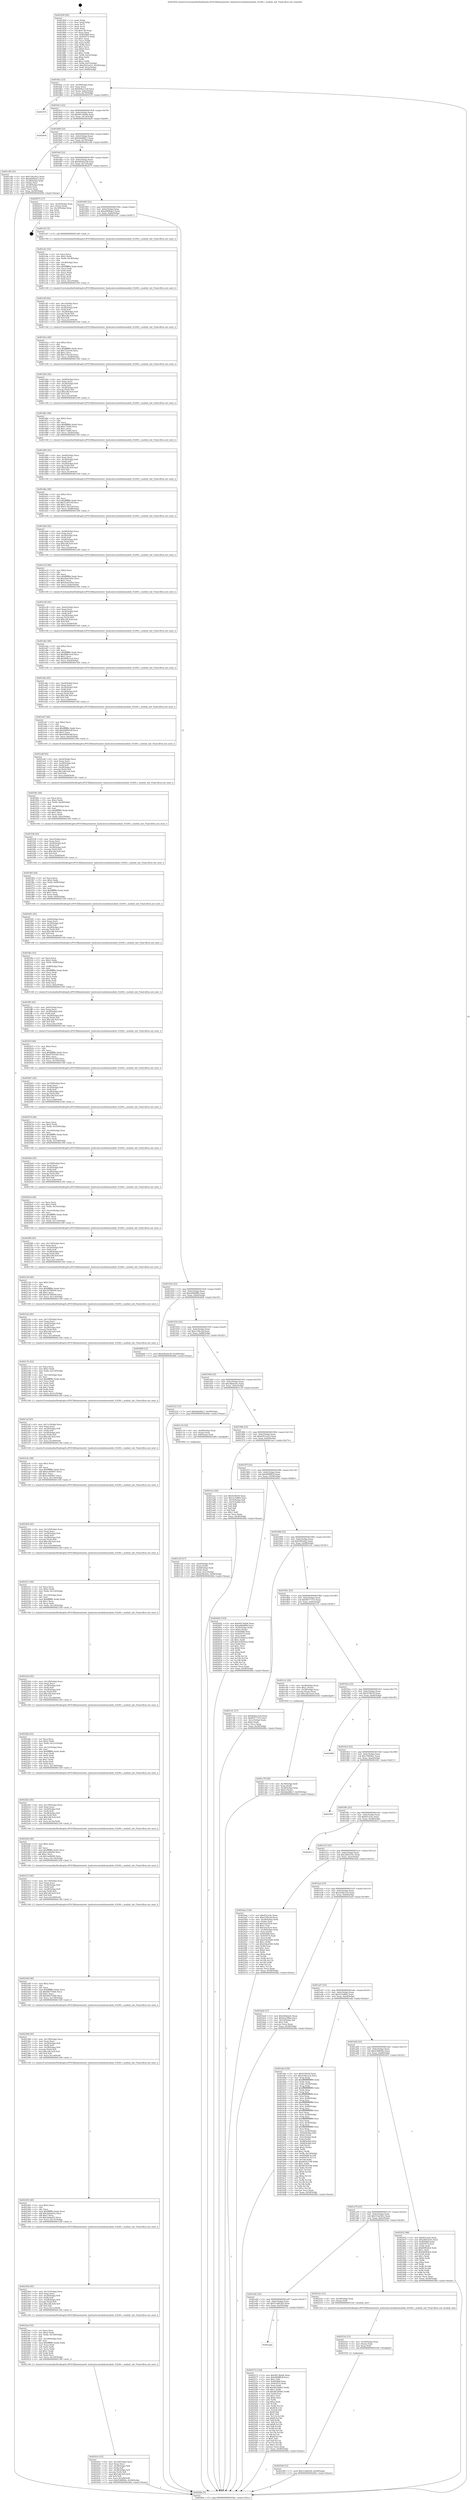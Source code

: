 digraph "0x401850" {
  label = "0x401850 (/mnt/c/Users/mathe/Desktop/tcc/POCII/binaries/extr_hashcatsrcmodulesmodule_03200.c_module_init_Final-ollvm.out::main(0))"
  labelloc = "t"
  node[shape=record]

  Entry [label="",width=0.3,height=0.3,shape=circle,fillcolor=black,style=filled]
  "0x4018ac" [label="{
     0x4018ac [23]\l
     | [instrs]\l
     &nbsp;&nbsp;0x4018ac \<+3\>: mov -0x58(%rbp),%eax\l
     &nbsp;&nbsp;0x4018af \<+2\>: mov %eax,%ecx\l
     &nbsp;&nbsp;0x4018b1 \<+6\>: sub $0x8d4a1224,%ecx\l
     &nbsp;&nbsp;0x4018b7 \<+3\>: mov %eax,-0x6c(%rbp)\l
     &nbsp;&nbsp;0x4018ba \<+3\>: mov %ecx,-0x70(%rbp)\l
     &nbsp;&nbsp;0x4018bd \<+6\>: je 0000000000402555 \<main+0xd05\>\l
  }"]
  "0x402555" [label="{
     0x402555\l
  }", style=dashed]
  "0x4018c3" [label="{
     0x4018c3 [22]\l
     | [instrs]\l
     &nbsp;&nbsp;0x4018c3 \<+5\>: jmp 00000000004018c8 \<main+0x78\>\l
     &nbsp;&nbsp;0x4018c8 \<+3\>: mov -0x6c(%rbp),%eax\l
     &nbsp;&nbsp;0x4018cb \<+5\>: sub $0x9913b446,%eax\l
     &nbsp;&nbsp;0x4018d0 \<+3\>: mov %eax,-0x74(%rbp)\l
     &nbsp;&nbsp;0x4018d3 \<+6\>: je 00000000004026e9 \<main+0xe99\>\l
  }"]
  Exit [label="",width=0.3,height=0.3,shape=circle,fillcolor=black,style=filled,peripheries=2]
  "0x4026e9" [label="{
     0x4026e9\l
  }", style=dashed]
  "0x4018d9" [label="{
     0x4018d9 [22]\l
     | [instrs]\l
     &nbsp;&nbsp;0x4018d9 \<+5\>: jmp 00000000004018de \<main+0x8e\>\l
     &nbsp;&nbsp;0x4018de \<+3\>: mov -0x6c(%rbp),%eax\l
     &nbsp;&nbsp;0x4018e1 \<+5\>: sub $0x9abd6bc7,%eax\l
     &nbsp;&nbsp;0x4018e6 \<+3\>: mov %eax,-0x78(%rbp)\l
     &nbsp;&nbsp;0x4018e9 \<+6\>: je 0000000000401c96 \<main+0x446\>\l
  }"]
  "0x401aab" [label="{
     0x401aab\l
  }", style=dashed]
  "0x401c96" [label="{
     0x401c96 [33]\l
     | [instrs]\l
     &nbsp;&nbsp;0x401c96 \<+5\>: mov $0x516a39c2,%eax\l
     &nbsp;&nbsp;0x401c9b \<+5\>: mov $0xa0606ae3,%ecx\l
     &nbsp;&nbsp;0x401ca0 \<+4\>: mov -0x28(%rbp),%rdx\l
     &nbsp;&nbsp;0x401ca4 \<+2\>: mov (%rdx),%esi\l
     &nbsp;&nbsp;0x401ca6 \<+4\>: mov -0x38(%rbp),%rdx\l
     &nbsp;&nbsp;0x401caa \<+2\>: cmp (%rdx),%esi\l
     &nbsp;&nbsp;0x401cac \<+3\>: cmovl %ecx,%eax\l
     &nbsp;&nbsp;0x401caf \<+3\>: mov %eax,-0x58(%rbp)\l
     &nbsp;&nbsp;0x401cb2 \<+5\>: jmp 00000000004026fa \<main+0xeaa\>\l
  }"]
  "0x4018ef" [label="{
     0x4018ef [22]\l
     | [instrs]\l
     &nbsp;&nbsp;0x4018ef \<+5\>: jmp 00000000004018f4 \<main+0xa4\>\l
     &nbsp;&nbsp;0x4018f4 \<+3\>: mov -0x6c(%rbp),%eax\l
     &nbsp;&nbsp;0x4018f7 \<+5\>: sub $0x9d5d2e38,%eax\l
     &nbsp;&nbsp;0x4018fc \<+3\>: mov %eax,-0x7c(%rbp)\l
     &nbsp;&nbsp;0x4018ff \<+6\>: je 0000000000402675 \<main+0xe25\>\l
  }"]
  "0x402572" [label="{
     0x402572 [144]\l
     | [instrs]\l
     &nbsp;&nbsp;0x402572 \<+5\>: mov $0x9913b446,%eax\l
     &nbsp;&nbsp;0x402577 \<+5\>: mov $0xd908f83f,%ecx\l
     &nbsp;&nbsp;0x40257c \<+2\>: mov $0x1,%dl\l
     &nbsp;&nbsp;0x40257e \<+7\>: mov 0x4050b8,%esi\l
     &nbsp;&nbsp;0x402585 \<+7\>: mov 0x405074,%edi\l
     &nbsp;&nbsp;0x40258c \<+3\>: mov %esi,%r8d\l
     &nbsp;&nbsp;0x40258f \<+7\>: add $0x4832b663,%r8d\l
     &nbsp;&nbsp;0x402596 \<+4\>: sub $0x1,%r8d\l
     &nbsp;&nbsp;0x40259a \<+7\>: sub $0x4832b663,%r8d\l
     &nbsp;&nbsp;0x4025a1 \<+4\>: imul %r8d,%esi\l
     &nbsp;&nbsp;0x4025a5 \<+3\>: and $0x1,%esi\l
     &nbsp;&nbsp;0x4025a8 \<+3\>: cmp $0x0,%esi\l
     &nbsp;&nbsp;0x4025ab \<+4\>: sete %r9b\l
     &nbsp;&nbsp;0x4025af \<+3\>: cmp $0xa,%edi\l
     &nbsp;&nbsp;0x4025b2 \<+4\>: setl %r10b\l
     &nbsp;&nbsp;0x4025b6 \<+3\>: mov %r9b,%r11b\l
     &nbsp;&nbsp;0x4025b9 \<+4\>: xor $0xff,%r11b\l
     &nbsp;&nbsp;0x4025bd \<+3\>: mov %r10b,%bl\l
     &nbsp;&nbsp;0x4025c0 \<+3\>: xor $0xff,%bl\l
     &nbsp;&nbsp;0x4025c3 \<+3\>: xor $0x1,%dl\l
     &nbsp;&nbsp;0x4025c6 \<+3\>: mov %r11b,%r14b\l
     &nbsp;&nbsp;0x4025c9 \<+4\>: and $0xff,%r14b\l
     &nbsp;&nbsp;0x4025cd \<+3\>: and %dl,%r9b\l
     &nbsp;&nbsp;0x4025d0 \<+3\>: mov %bl,%r15b\l
     &nbsp;&nbsp;0x4025d3 \<+4\>: and $0xff,%r15b\l
     &nbsp;&nbsp;0x4025d7 \<+3\>: and %dl,%r10b\l
     &nbsp;&nbsp;0x4025da \<+3\>: or %r9b,%r14b\l
     &nbsp;&nbsp;0x4025dd \<+3\>: or %r10b,%r15b\l
     &nbsp;&nbsp;0x4025e0 \<+3\>: xor %r15b,%r14b\l
     &nbsp;&nbsp;0x4025e3 \<+3\>: or %bl,%r11b\l
     &nbsp;&nbsp;0x4025e6 \<+4\>: xor $0xff,%r11b\l
     &nbsp;&nbsp;0x4025ea \<+3\>: or $0x1,%dl\l
     &nbsp;&nbsp;0x4025ed \<+3\>: and %dl,%r11b\l
     &nbsp;&nbsp;0x4025f0 \<+3\>: or %r11b,%r14b\l
     &nbsp;&nbsp;0x4025f3 \<+4\>: test $0x1,%r14b\l
     &nbsp;&nbsp;0x4025f7 \<+3\>: cmovne %ecx,%eax\l
     &nbsp;&nbsp;0x4025fa \<+3\>: mov %eax,-0x58(%rbp)\l
     &nbsp;&nbsp;0x4025fd \<+5\>: jmp 00000000004026fa \<main+0xeaa\>\l
  }"]
  "0x402675" [label="{
     0x402675 [17]\l
     | [instrs]\l
     &nbsp;&nbsp;0x402675 \<+4\>: mov -0x50(%rbp),%rax\l
     &nbsp;&nbsp;0x402679 \<+2\>: mov (%rax),%eax\l
     &nbsp;&nbsp;0x40267b \<+4\>: lea -0x18(%rbp),%rsp\l
     &nbsp;&nbsp;0x40267f \<+1\>: pop %rbx\l
     &nbsp;&nbsp;0x402680 \<+2\>: pop %r14\l
     &nbsp;&nbsp;0x402682 \<+2\>: pop %r15\l
     &nbsp;&nbsp;0x402684 \<+1\>: pop %rbp\l
     &nbsp;&nbsp;0x402685 \<+1\>: ret\l
  }"]
  "0x401905" [label="{
     0x401905 [22]\l
     | [instrs]\l
     &nbsp;&nbsp;0x401905 \<+5\>: jmp 000000000040190a \<main+0xba\>\l
     &nbsp;&nbsp;0x40190a \<+3\>: mov -0x6c(%rbp),%eax\l
     &nbsp;&nbsp;0x40190d \<+5\>: sub $0xa0606ae3,%eax\l
     &nbsp;&nbsp;0x401912 \<+3\>: mov %eax,-0x80(%rbp)\l
     &nbsp;&nbsp;0x401915 \<+6\>: je 0000000000401cb7 \<main+0x467\>\l
  }"]
  "0x402549" [label="{
     0x402549 [12]\l
     | [instrs]\l
     &nbsp;&nbsp;0x402549 \<+7\>: movl $0x51adb249,-0x58(%rbp)\l
     &nbsp;&nbsp;0x402550 \<+5\>: jmp 00000000004026fa \<main+0xeaa\>\l
  }"]
  "0x401cb7" [label="{
     0x401cb7 [5]\l
     | [instrs]\l
     &nbsp;&nbsp;0x401cb7 \<+5\>: call 0000000000401160 \<next_i\>\l
     | [calls]\l
     &nbsp;&nbsp;0x401160 \{1\} (/mnt/c/Users/mathe/Desktop/tcc/POCII/binaries/extr_hashcatsrcmodulesmodule_03200.c_module_init_Final-ollvm.out::next_i)\l
  }"]
  "0x40191b" [label="{
     0x40191b [25]\l
     | [instrs]\l
     &nbsp;&nbsp;0x40191b \<+5\>: jmp 0000000000401920 \<main+0xd0\>\l
     &nbsp;&nbsp;0x401920 \<+3\>: mov -0x6c(%rbp),%eax\l
     &nbsp;&nbsp;0x401923 \<+5\>: sub $0xa99ddf99,%eax\l
     &nbsp;&nbsp;0x401928 \<+6\>: mov %eax,-0x84(%rbp)\l
     &nbsp;&nbsp;0x40192e \<+6\>: je 0000000000402669 \<main+0xe19\>\l
  }"]
  "0x40253a" [label="{
     0x40253a [15]\l
     | [instrs]\l
     &nbsp;&nbsp;0x40253a \<+4\>: mov -0x30(%rbp),%rax\l
     &nbsp;&nbsp;0x40253e \<+3\>: mov (%rax),%rax\l
     &nbsp;&nbsp;0x402541 \<+3\>: mov %rax,%rdi\l
     &nbsp;&nbsp;0x402544 \<+5\>: call 0000000000401030 \<free@plt\>\l
     | [calls]\l
     &nbsp;&nbsp;0x401030 \{1\} (unknown)\l
  }"]
  "0x402669" [label="{
     0x402669 [12]\l
     | [instrs]\l
     &nbsp;&nbsp;0x402669 \<+7\>: movl $0x9d5d2e38,-0x58(%rbp)\l
     &nbsp;&nbsp;0x402670 \<+5\>: jmp 00000000004026fa \<main+0xeaa\>\l
  }"]
  "0x401934" [label="{
     0x401934 [25]\l
     | [instrs]\l
     &nbsp;&nbsp;0x401934 \<+5\>: jmp 0000000000401939 \<main+0xe9\>\l
     &nbsp;&nbsp;0x401939 \<+3\>: mov -0x6c(%rbp),%eax\l
     &nbsp;&nbsp;0x40193c \<+5\>: sub $0xc538c2ef,%eax\l
     &nbsp;&nbsp;0x401941 \<+6\>: mov %eax,-0x88(%rbp)\l
     &nbsp;&nbsp;0x401947 \<+6\>: je 0000000000402522 \<main+0xcd2\>\l
  }"]
  "0x401a92" [label="{
     0x401a92 [25]\l
     | [instrs]\l
     &nbsp;&nbsp;0x401a92 \<+5\>: jmp 0000000000401a97 \<main+0x247\>\l
     &nbsp;&nbsp;0x401a97 \<+3\>: mov -0x6c(%rbp),%eax\l
     &nbsp;&nbsp;0x401a9a \<+5\>: sub $0x51adb249,%eax\l
     &nbsp;&nbsp;0x401a9f \<+6\>: mov %eax,-0xc0(%rbp)\l
     &nbsp;&nbsp;0x401aa5 \<+6\>: je 0000000000402572 \<main+0xd22\>\l
  }"]
  "0x402522" [label="{
     0x402522 [12]\l
     | [instrs]\l
     &nbsp;&nbsp;0x402522 \<+7\>: movl $0x9abd6bc7,-0x58(%rbp)\l
     &nbsp;&nbsp;0x402529 \<+5\>: jmp 00000000004026fa \<main+0xeaa\>\l
  }"]
  "0x40194d" [label="{
     0x40194d [25]\l
     | [instrs]\l
     &nbsp;&nbsp;0x40194d \<+5\>: jmp 0000000000401952 \<main+0x102\>\l
     &nbsp;&nbsp;0x401952 \<+3\>: mov -0x6c(%rbp),%eax\l
     &nbsp;&nbsp;0x401955 \<+5\>: sub $0xc8b4ee4c,%eax\l
     &nbsp;&nbsp;0x40195a \<+6\>: mov %eax,-0x8c(%rbp)\l
     &nbsp;&nbsp;0x401960 \<+6\>: je 0000000000401c16 \<main+0x3c6\>\l
  }"]
  "0x40252e" [label="{
     0x40252e [12]\l
     | [instrs]\l
     &nbsp;&nbsp;0x40252e \<+4\>: mov -0x30(%rbp),%rax\l
     &nbsp;&nbsp;0x402532 \<+3\>: mov (%rax),%rdi\l
     &nbsp;&nbsp;0x402535 \<+5\>: call 00000000004013c0 \<module_init\>\l
     | [calls]\l
     &nbsp;&nbsp;0x4013c0 \{1\} (/mnt/c/Users/mathe/Desktop/tcc/POCII/binaries/extr_hashcatsrcmodulesmodule_03200.c_module_init_Final-ollvm.out::module_init)\l
  }"]
  "0x401c16" [label="{
     0x401c16 [16]\l
     | [instrs]\l
     &nbsp;&nbsp;0x401c16 \<+4\>: mov -0x48(%rbp),%rax\l
     &nbsp;&nbsp;0x401c1a \<+3\>: mov (%rax),%rax\l
     &nbsp;&nbsp;0x401c1d \<+4\>: mov 0x8(%rax),%rdi\l
     &nbsp;&nbsp;0x401c21 \<+5\>: call 0000000000401060 \<atoi@plt\>\l
     | [calls]\l
     &nbsp;&nbsp;0x401060 \{1\} (unknown)\l
  }"]
  "0x401966" [label="{
     0x401966 [25]\l
     | [instrs]\l
     &nbsp;&nbsp;0x401966 \<+5\>: jmp 000000000040196b \<main+0x11b\>\l
     &nbsp;&nbsp;0x40196b \<+3\>: mov -0x6c(%rbp),%eax\l
     &nbsp;&nbsp;0x40196e \<+5\>: sub $0xd261ee52,%eax\l
     &nbsp;&nbsp;0x401973 \<+6\>: mov %eax,-0x90(%rbp)\l
     &nbsp;&nbsp;0x401979 \<+6\>: je 0000000000401ace \<main+0x27e\>\l
  }"]
  "0x401a79" [label="{
     0x401a79 [25]\l
     | [instrs]\l
     &nbsp;&nbsp;0x401a79 \<+5\>: jmp 0000000000401a7e \<main+0x22e\>\l
     &nbsp;&nbsp;0x401a7e \<+3\>: mov -0x6c(%rbp),%eax\l
     &nbsp;&nbsp;0x401a81 \<+5\>: sub $0x516a39c2,%eax\l
     &nbsp;&nbsp;0x401a86 \<+6\>: mov %eax,-0xbc(%rbp)\l
     &nbsp;&nbsp;0x401a8c \<+6\>: je 000000000040252e \<main+0xcde\>\l
  }"]
  "0x401ace" [label="{
     0x401ace [44]\l
     | [instrs]\l
     &nbsp;&nbsp;0x401ace \<+5\>: mov $0x419fe59,%eax\l
     &nbsp;&nbsp;0x401ad3 \<+5\>: mov $0x321bff44,%ecx\l
     &nbsp;&nbsp;0x401ad8 \<+3\>: mov -0x52(%rbp),%dl\l
     &nbsp;&nbsp;0x401adb \<+4\>: mov -0x51(%rbp),%sil\l
     &nbsp;&nbsp;0x401adf \<+3\>: mov %dl,%dil\l
     &nbsp;&nbsp;0x401ae2 \<+3\>: and %sil,%dil\l
     &nbsp;&nbsp;0x401ae5 \<+3\>: xor %sil,%dl\l
     &nbsp;&nbsp;0x401ae8 \<+3\>: or %dl,%dil\l
     &nbsp;&nbsp;0x401aeb \<+4\>: test $0x1,%dil\l
     &nbsp;&nbsp;0x401aef \<+3\>: cmovne %ecx,%eax\l
     &nbsp;&nbsp;0x401af2 \<+3\>: mov %eax,-0x58(%rbp)\l
     &nbsp;&nbsp;0x401af5 \<+5\>: jmp 00000000004026fa \<main+0xeaa\>\l
  }"]
  "0x40197f" [label="{
     0x40197f [25]\l
     | [instrs]\l
     &nbsp;&nbsp;0x40197f \<+5\>: jmp 0000000000401984 \<main+0x134\>\l
     &nbsp;&nbsp;0x401984 \<+3\>: mov -0x6c(%rbp),%eax\l
     &nbsp;&nbsp;0x401987 \<+5\>: sub $0xd908f83f,%eax\l
     &nbsp;&nbsp;0x40198c \<+6\>: mov %eax,-0x94(%rbp)\l
     &nbsp;&nbsp;0x401992 \<+6\>: je 0000000000402602 \<main+0xdb2\>\l
  }"]
  "0x4026fa" [label="{
     0x4026fa [5]\l
     | [instrs]\l
     &nbsp;&nbsp;0x4026fa \<+5\>: jmp 00000000004018ac \<main+0x5c\>\l
  }"]
  "0x401850" [label="{
     0x401850 [92]\l
     | [instrs]\l
     &nbsp;&nbsp;0x401850 \<+1\>: push %rbp\l
     &nbsp;&nbsp;0x401851 \<+3\>: mov %rsp,%rbp\l
     &nbsp;&nbsp;0x401854 \<+2\>: push %r15\l
     &nbsp;&nbsp;0x401856 \<+2\>: push %r14\l
     &nbsp;&nbsp;0x401858 \<+1\>: push %rbx\l
     &nbsp;&nbsp;0x401859 \<+7\>: sub $0x138,%rsp\l
     &nbsp;&nbsp;0x401860 \<+2\>: xor %eax,%eax\l
     &nbsp;&nbsp;0x401862 \<+7\>: mov 0x4050b8,%ecx\l
     &nbsp;&nbsp;0x401869 \<+7\>: mov 0x405074,%edx\l
     &nbsp;&nbsp;0x401870 \<+3\>: sub $0x1,%eax\l
     &nbsp;&nbsp;0x401873 \<+3\>: mov %ecx,%r8d\l
     &nbsp;&nbsp;0x401876 \<+3\>: add %eax,%r8d\l
     &nbsp;&nbsp;0x401879 \<+4\>: imul %r8d,%ecx\l
     &nbsp;&nbsp;0x40187d \<+3\>: and $0x1,%ecx\l
     &nbsp;&nbsp;0x401880 \<+3\>: cmp $0x0,%ecx\l
     &nbsp;&nbsp;0x401883 \<+4\>: sete %r9b\l
     &nbsp;&nbsp;0x401887 \<+4\>: and $0x1,%r9b\l
     &nbsp;&nbsp;0x40188b \<+4\>: mov %r9b,-0x52(%rbp)\l
     &nbsp;&nbsp;0x40188f \<+3\>: cmp $0xa,%edx\l
     &nbsp;&nbsp;0x401892 \<+4\>: setl %r9b\l
     &nbsp;&nbsp;0x401896 \<+4\>: and $0x1,%r9b\l
     &nbsp;&nbsp;0x40189a \<+4\>: mov %r9b,-0x51(%rbp)\l
     &nbsp;&nbsp;0x40189e \<+7\>: movl $0xd261ee52,-0x58(%rbp)\l
     &nbsp;&nbsp;0x4018a5 \<+3\>: mov %edi,-0x5c(%rbp)\l
     &nbsp;&nbsp;0x4018a8 \<+4\>: mov %rsi,-0x68(%rbp)\l
  }"]
  "0x402452" [label="{
     0x402452 [88]\l
     | [instrs]\l
     &nbsp;&nbsp;0x402452 \<+5\>: mov $0x83c2cdc,%eax\l
     &nbsp;&nbsp;0x402457 \<+5\>: mov $0x28d1b35c,%ecx\l
     &nbsp;&nbsp;0x40245c \<+7\>: mov 0x4050b8,%edx\l
     &nbsp;&nbsp;0x402463 \<+7\>: mov 0x405074,%esi\l
     &nbsp;&nbsp;0x40246a \<+2\>: mov %edx,%edi\l
     &nbsp;&nbsp;0x40246c \<+6\>: sub $0x609fe6c6,%edi\l
     &nbsp;&nbsp;0x402472 \<+3\>: sub $0x1,%edi\l
     &nbsp;&nbsp;0x402475 \<+6\>: add $0x609fe6c6,%edi\l
     &nbsp;&nbsp;0x40247b \<+3\>: imul %edi,%edx\l
     &nbsp;&nbsp;0x40247e \<+3\>: and $0x1,%edx\l
     &nbsp;&nbsp;0x402481 \<+3\>: cmp $0x0,%edx\l
     &nbsp;&nbsp;0x402484 \<+4\>: sete %r8b\l
     &nbsp;&nbsp;0x402488 \<+3\>: cmp $0xa,%esi\l
     &nbsp;&nbsp;0x40248b \<+4\>: setl %r9b\l
     &nbsp;&nbsp;0x40248f \<+3\>: mov %r8b,%r10b\l
     &nbsp;&nbsp;0x402492 \<+3\>: and %r9b,%r10b\l
     &nbsp;&nbsp;0x402495 \<+3\>: xor %r9b,%r8b\l
     &nbsp;&nbsp;0x402498 \<+3\>: or %r8b,%r10b\l
     &nbsp;&nbsp;0x40249b \<+4\>: test $0x1,%r10b\l
     &nbsp;&nbsp;0x40249f \<+3\>: cmovne %ecx,%eax\l
     &nbsp;&nbsp;0x4024a2 \<+3\>: mov %eax,-0x58(%rbp)\l
     &nbsp;&nbsp;0x4024a5 \<+5\>: jmp 00000000004026fa \<main+0xeaa\>\l
  }"]
  "0x402602" [label="{
     0x402602 [103]\l
     | [instrs]\l
     &nbsp;&nbsp;0x402602 \<+5\>: mov $0x9913b446,%eax\l
     &nbsp;&nbsp;0x402607 \<+5\>: mov $0xa99ddf99,%ecx\l
     &nbsp;&nbsp;0x40260c \<+4\>: mov -0x50(%rbp),%rdx\l
     &nbsp;&nbsp;0x402610 \<+6\>: movl $0x0,(%rdx)\l
     &nbsp;&nbsp;0x402616 \<+7\>: mov 0x4050b8,%esi\l
     &nbsp;&nbsp;0x40261d \<+7\>: mov 0x405074,%edi\l
     &nbsp;&nbsp;0x402624 \<+3\>: mov %esi,%r8d\l
     &nbsp;&nbsp;0x402627 \<+7\>: sub $0x55569a32,%r8d\l
     &nbsp;&nbsp;0x40262e \<+4\>: sub $0x1,%r8d\l
     &nbsp;&nbsp;0x402632 \<+7\>: add $0x55569a32,%r8d\l
     &nbsp;&nbsp;0x402639 \<+4\>: imul %r8d,%esi\l
     &nbsp;&nbsp;0x40263d \<+3\>: and $0x1,%esi\l
     &nbsp;&nbsp;0x402640 \<+3\>: cmp $0x0,%esi\l
     &nbsp;&nbsp;0x402643 \<+4\>: sete %r9b\l
     &nbsp;&nbsp;0x402647 \<+3\>: cmp $0xa,%edi\l
     &nbsp;&nbsp;0x40264a \<+4\>: setl %r10b\l
     &nbsp;&nbsp;0x40264e \<+3\>: mov %r9b,%r11b\l
     &nbsp;&nbsp;0x402651 \<+3\>: and %r10b,%r11b\l
     &nbsp;&nbsp;0x402654 \<+3\>: xor %r10b,%r9b\l
     &nbsp;&nbsp;0x402657 \<+3\>: or %r9b,%r11b\l
     &nbsp;&nbsp;0x40265a \<+4\>: test $0x1,%r11b\l
     &nbsp;&nbsp;0x40265e \<+3\>: cmovne %ecx,%eax\l
     &nbsp;&nbsp;0x402661 \<+3\>: mov %eax,-0x58(%rbp)\l
     &nbsp;&nbsp;0x402664 \<+5\>: jmp 00000000004026fa \<main+0xeaa\>\l
  }"]
  "0x401998" [label="{
     0x401998 [25]\l
     | [instrs]\l
     &nbsp;&nbsp;0x401998 \<+5\>: jmp 000000000040199d \<main+0x14d\>\l
     &nbsp;&nbsp;0x40199d \<+3\>: mov -0x6c(%rbp),%eax\l
     &nbsp;&nbsp;0x4019a0 \<+5\>: sub $0xf2f0c642,%eax\l
     &nbsp;&nbsp;0x4019a5 \<+6\>: mov %eax,-0x98(%rbp)\l
     &nbsp;&nbsp;0x4019ab \<+6\>: je 0000000000401c41 \<main+0x3f1\>\l
  }"]
  "0x40241e" [label="{
     0x40241e [52]\l
     | [instrs]\l
     &nbsp;&nbsp;0x40241e \<+6\>: mov -0x144(%rbp),%ecx\l
     &nbsp;&nbsp;0x402424 \<+3\>: imul %eax,%ecx\l
     &nbsp;&nbsp;0x402427 \<+4\>: mov -0x30(%rbp),%r8\l
     &nbsp;&nbsp;0x40242b \<+3\>: mov (%r8),%r8\l
     &nbsp;&nbsp;0x40242e \<+4\>: mov -0x28(%rbp),%r9\l
     &nbsp;&nbsp;0x402432 \<+3\>: movslq (%r9),%r9\l
     &nbsp;&nbsp;0x402435 \<+7\>: imul $0x1d8,%r9,%r9\l
     &nbsp;&nbsp;0x40243c \<+3\>: add %r9,%r8\l
     &nbsp;&nbsp;0x40243f \<+7\>: mov %ecx,0x1d0(%r8)\l
     &nbsp;&nbsp;0x402446 \<+7\>: movl $0x436f694e,-0x58(%rbp)\l
     &nbsp;&nbsp;0x40244d \<+5\>: jmp 00000000004026fa \<main+0xeaa\>\l
  }"]
  "0x401c41" [label="{
     0x401c41 [27]\l
     | [instrs]\l
     &nbsp;&nbsp;0x401c41 \<+5\>: mov $0x8d4a1224,%eax\l
     &nbsp;&nbsp;0x401c46 \<+5\>: mov $0xf9577333,%ecx\l
     &nbsp;&nbsp;0x401c4b \<+3\>: mov -0x1c(%rbp),%edx\l
     &nbsp;&nbsp;0x401c4e \<+3\>: cmp $0x0,%edx\l
     &nbsp;&nbsp;0x401c51 \<+3\>: cmove %ecx,%eax\l
     &nbsp;&nbsp;0x401c54 \<+3\>: mov %eax,-0x58(%rbp)\l
     &nbsp;&nbsp;0x401c57 \<+5\>: jmp 00000000004026fa \<main+0xeaa\>\l
  }"]
  "0x4019b1" [label="{
     0x4019b1 [25]\l
     | [instrs]\l
     &nbsp;&nbsp;0x4019b1 \<+5\>: jmp 00000000004019b6 \<main+0x166\>\l
     &nbsp;&nbsp;0x4019b6 \<+3\>: mov -0x6c(%rbp),%eax\l
     &nbsp;&nbsp;0x4019b9 \<+5\>: sub $0xf9577333,%eax\l
     &nbsp;&nbsp;0x4019be \<+6\>: mov %eax,-0x9c(%rbp)\l
     &nbsp;&nbsp;0x4019c4 \<+6\>: je 0000000000401c5c \<main+0x40c\>\l
  }"]
  "0x4023ea" [label="{
     0x4023ea [52]\l
     | [instrs]\l
     &nbsp;&nbsp;0x4023ea \<+2\>: xor %ecx,%ecx\l
     &nbsp;&nbsp;0x4023ec \<+5\>: mov $0x2,%edx\l
     &nbsp;&nbsp;0x4023f1 \<+6\>: mov %edx,-0x140(%rbp)\l
     &nbsp;&nbsp;0x4023f7 \<+1\>: cltd\l
     &nbsp;&nbsp;0x4023f8 \<+6\>: mov -0x140(%rbp),%esi\l
     &nbsp;&nbsp;0x4023fe \<+2\>: idiv %esi\l
     &nbsp;&nbsp;0x402400 \<+6\>: imul $0xfffffffe,%edx,%edx\l
     &nbsp;&nbsp;0x402406 \<+2\>: mov %ecx,%edi\l
     &nbsp;&nbsp;0x402408 \<+2\>: sub %edx,%edi\l
     &nbsp;&nbsp;0x40240a \<+2\>: mov %ecx,%edx\l
     &nbsp;&nbsp;0x40240c \<+3\>: sub $0x1,%edx\l
     &nbsp;&nbsp;0x40240f \<+2\>: add %edx,%edi\l
     &nbsp;&nbsp;0x402411 \<+2\>: sub %edi,%ecx\l
     &nbsp;&nbsp;0x402413 \<+6\>: mov %ecx,-0x144(%rbp)\l
     &nbsp;&nbsp;0x402419 \<+5\>: call 0000000000401160 \<next_i\>\l
     | [calls]\l
     &nbsp;&nbsp;0x401160 \{1\} (/mnt/c/Users/mathe/Desktop/tcc/POCII/binaries/extr_hashcatsrcmodulesmodule_03200.c_module_init_Final-ollvm.out::next_i)\l
  }"]
  "0x401c5c" [label="{
     0x401c5c [29]\l
     | [instrs]\l
     &nbsp;&nbsp;0x401c5c \<+4\>: mov -0x38(%rbp),%rax\l
     &nbsp;&nbsp;0x401c60 \<+6\>: movl $0x1,(%rax)\l
     &nbsp;&nbsp;0x401c66 \<+4\>: mov -0x38(%rbp),%rax\l
     &nbsp;&nbsp;0x401c6a \<+3\>: movslq (%rax),%rax\l
     &nbsp;&nbsp;0x401c6d \<+7\>: imul $0x1d8,%rax,%rdi\l
     &nbsp;&nbsp;0x401c74 \<+5\>: call 0000000000401050 \<malloc@plt\>\l
     | [calls]\l
     &nbsp;&nbsp;0x401050 \{1\} (unknown)\l
  }"]
  "0x4019ca" [label="{
     0x4019ca [25]\l
     | [instrs]\l
     &nbsp;&nbsp;0x4019ca \<+5\>: jmp 00000000004019cf \<main+0x17f\>\l
     &nbsp;&nbsp;0x4019cf \<+3\>: mov -0x6c(%rbp),%eax\l
     &nbsp;&nbsp;0x4019d2 \<+5\>: sub $0x419fe59,%eax\l
     &nbsp;&nbsp;0x4019d7 \<+6\>: mov %eax,-0xa0(%rbp)\l
     &nbsp;&nbsp;0x4019dd \<+6\>: je 0000000000402686 \<main+0xe36\>\l
  }"]
  "0x4023bd" [label="{
     0x4023bd [45]\l
     | [instrs]\l
     &nbsp;&nbsp;0x4023bd \<+6\>: mov -0x13c(%rbp),%ecx\l
     &nbsp;&nbsp;0x4023c3 \<+3\>: imul %eax,%ecx\l
     &nbsp;&nbsp;0x4023c6 \<+4\>: mov -0x30(%rbp),%r8\l
     &nbsp;&nbsp;0x4023ca \<+3\>: mov (%r8),%r8\l
     &nbsp;&nbsp;0x4023cd \<+4\>: mov -0x28(%rbp),%r9\l
     &nbsp;&nbsp;0x4023d1 \<+3\>: movslq (%r9),%r9\l
     &nbsp;&nbsp;0x4023d4 \<+7\>: imul $0x1d8,%r9,%r9\l
     &nbsp;&nbsp;0x4023db \<+3\>: add %r9,%r8\l
     &nbsp;&nbsp;0x4023de \<+7\>: mov %ecx,0x1cc(%r8)\l
     &nbsp;&nbsp;0x4023e5 \<+5\>: call 0000000000401160 \<next_i\>\l
     | [calls]\l
     &nbsp;&nbsp;0x401160 \{1\} (/mnt/c/Users/mathe/Desktop/tcc/POCII/binaries/extr_hashcatsrcmodulesmodule_03200.c_module_init_Final-ollvm.out::next_i)\l
  }"]
  "0x402686" [label="{
     0x402686\l
  }", style=dashed]
  "0x4019e3" [label="{
     0x4019e3 [25]\l
     | [instrs]\l
     &nbsp;&nbsp;0x4019e3 \<+5\>: jmp 00000000004019e8 \<main+0x198\>\l
     &nbsp;&nbsp;0x4019e8 \<+3\>: mov -0x6c(%rbp),%eax\l
     &nbsp;&nbsp;0x4019eb \<+5\>: sub $0x79406b1,%eax\l
     &nbsp;&nbsp;0x4019f0 \<+6\>: mov %eax,-0xa4(%rbp)\l
     &nbsp;&nbsp;0x4019f6 \<+6\>: je 0000000000402561 \<main+0xd11\>\l
  }"]
  "0x402395" [label="{
     0x402395 [40]\l
     | [instrs]\l
     &nbsp;&nbsp;0x402395 \<+5\>: mov $0x2,%ecx\l
     &nbsp;&nbsp;0x40239a \<+1\>: cltd\l
     &nbsp;&nbsp;0x40239b \<+2\>: idiv %ecx\l
     &nbsp;&nbsp;0x40239d \<+6\>: imul $0xfffffffe,%edx,%ecx\l
     &nbsp;&nbsp;0x4023a3 \<+6\>: add $0x2afaad32,%ecx\l
     &nbsp;&nbsp;0x4023a9 \<+3\>: add $0x1,%ecx\l
     &nbsp;&nbsp;0x4023ac \<+6\>: sub $0x2afaad32,%ecx\l
     &nbsp;&nbsp;0x4023b2 \<+6\>: mov %ecx,-0x13c(%rbp)\l
     &nbsp;&nbsp;0x4023b8 \<+5\>: call 0000000000401160 \<next_i\>\l
     | [calls]\l
     &nbsp;&nbsp;0x401160 \{1\} (/mnt/c/Users/mathe/Desktop/tcc/POCII/binaries/extr_hashcatsrcmodulesmodule_03200.c_module_init_Final-ollvm.out::next_i)\l
  }"]
  "0x402561" [label="{
     0x402561\l
  }", style=dashed]
  "0x4019fc" [label="{
     0x4019fc [25]\l
     | [instrs]\l
     &nbsp;&nbsp;0x4019fc \<+5\>: jmp 0000000000401a01 \<main+0x1b1\>\l
     &nbsp;&nbsp;0x401a01 \<+3\>: mov -0x6c(%rbp),%eax\l
     &nbsp;&nbsp;0x401a04 \<+5\>: sub $0x83c2cdc,%eax\l
     &nbsp;&nbsp;0x401a09 \<+6\>: mov %eax,-0xa8(%rbp)\l
     &nbsp;&nbsp;0x401a0f \<+6\>: je 00000000004026c2 \<main+0xe72\>\l
  }"]
  "0x402368" [label="{
     0x402368 [45]\l
     | [instrs]\l
     &nbsp;&nbsp;0x402368 \<+6\>: mov -0x138(%rbp),%ecx\l
     &nbsp;&nbsp;0x40236e \<+3\>: imul %eax,%ecx\l
     &nbsp;&nbsp;0x402371 \<+4\>: mov -0x30(%rbp),%r8\l
     &nbsp;&nbsp;0x402375 \<+3\>: mov (%r8),%r8\l
     &nbsp;&nbsp;0x402378 \<+4\>: mov -0x28(%rbp),%r9\l
     &nbsp;&nbsp;0x40237c \<+3\>: movslq (%r9),%r9\l
     &nbsp;&nbsp;0x40237f \<+7\>: imul $0x1d8,%r9,%r9\l
     &nbsp;&nbsp;0x402386 \<+3\>: add %r9,%r8\l
     &nbsp;&nbsp;0x402389 \<+7\>: mov %ecx,0x1c8(%r8)\l
     &nbsp;&nbsp;0x402390 \<+5\>: call 0000000000401160 \<next_i\>\l
     | [calls]\l
     &nbsp;&nbsp;0x401160 \{1\} (/mnt/c/Users/mathe/Desktop/tcc/POCII/binaries/extr_hashcatsrcmodulesmodule_03200.c_module_init_Final-ollvm.out::next_i)\l
  }"]
  "0x4026c2" [label="{
     0x4026c2\l
  }", style=dashed]
  "0x401a15" [label="{
     0x401a15 [25]\l
     | [instrs]\l
     &nbsp;&nbsp;0x401a15 \<+5\>: jmp 0000000000401a1a \<main+0x1ca\>\l
     &nbsp;&nbsp;0x401a1a \<+3\>: mov -0x6c(%rbp),%eax\l
     &nbsp;&nbsp;0x401a1d \<+5\>: sub $0x28d1b35c,%eax\l
     &nbsp;&nbsp;0x401a22 \<+6\>: mov %eax,-0xac(%rbp)\l
     &nbsp;&nbsp;0x401a28 \<+6\>: je 00000000004024aa \<main+0xc5a\>\l
  }"]
  "0x402340" [label="{
     0x402340 [40]\l
     | [instrs]\l
     &nbsp;&nbsp;0x402340 \<+5\>: mov $0x2,%ecx\l
     &nbsp;&nbsp;0x402345 \<+1\>: cltd\l
     &nbsp;&nbsp;0x402346 \<+2\>: idiv %ecx\l
     &nbsp;&nbsp;0x402348 \<+6\>: imul $0xfffffffe,%edx,%ecx\l
     &nbsp;&nbsp;0x40234e \<+6\>: sub $0x840754b6,%ecx\l
     &nbsp;&nbsp;0x402354 \<+3\>: add $0x1,%ecx\l
     &nbsp;&nbsp;0x402357 \<+6\>: add $0x840754b6,%ecx\l
     &nbsp;&nbsp;0x40235d \<+6\>: mov %ecx,-0x138(%rbp)\l
     &nbsp;&nbsp;0x402363 \<+5\>: call 0000000000401160 \<next_i\>\l
     | [calls]\l
     &nbsp;&nbsp;0x401160 \{1\} (/mnt/c/Users/mathe/Desktop/tcc/POCII/binaries/extr_hashcatsrcmodulesmodule_03200.c_module_init_Final-ollvm.out::next_i)\l
  }"]
  "0x4024aa" [label="{
     0x4024aa [120]\l
     | [instrs]\l
     &nbsp;&nbsp;0x4024aa \<+5\>: mov $0x83c2cdc,%eax\l
     &nbsp;&nbsp;0x4024af \<+5\>: mov $0xc538c2ef,%ecx\l
     &nbsp;&nbsp;0x4024b4 \<+4\>: mov -0x28(%rbp),%rdx\l
     &nbsp;&nbsp;0x4024b8 \<+2\>: mov (%rdx),%esi\l
     &nbsp;&nbsp;0x4024ba \<+6\>: add $0x5eecf2c6,%esi\l
     &nbsp;&nbsp;0x4024c0 \<+3\>: add $0x1,%esi\l
     &nbsp;&nbsp;0x4024c3 \<+6\>: sub $0x5eecf2c6,%esi\l
     &nbsp;&nbsp;0x4024c9 \<+4\>: mov -0x28(%rbp),%rdx\l
     &nbsp;&nbsp;0x4024cd \<+2\>: mov %esi,(%rdx)\l
     &nbsp;&nbsp;0x4024cf \<+7\>: mov 0x4050b8,%esi\l
     &nbsp;&nbsp;0x4024d6 \<+7\>: mov 0x405074,%edi\l
     &nbsp;&nbsp;0x4024dd \<+3\>: mov %esi,%r8d\l
     &nbsp;&nbsp;0x4024e0 \<+7\>: add $0x43bcd360,%r8d\l
     &nbsp;&nbsp;0x4024e7 \<+4\>: sub $0x1,%r8d\l
     &nbsp;&nbsp;0x4024eb \<+7\>: sub $0x43bcd360,%r8d\l
     &nbsp;&nbsp;0x4024f2 \<+4\>: imul %r8d,%esi\l
     &nbsp;&nbsp;0x4024f6 \<+3\>: and $0x1,%esi\l
     &nbsp;&nbsp;0x4024f9 \<+3\>: cmp $0x0,%esi\l
     &nbsp;&nbsp;0x4024fc \<+4\>: sete %r9b\l
     &nbsp;&nbsp;0x402500 \<+3\>: cmp $0xa,%edi\l
     &nbsp;&nbsp;0x402503 \<+4\>: setl %r10b\l
     &nbsp;&nbsp;0x402507 \<+3\>: mov %r9b,%r11b\l
     &nbsp;&nbsp;0x40250a \<+3\>: and %r10b,%r11b\l
     &nbsp;&nbsp;0x40250d \<+3\>: xor %r10b,%r9b\l
     &nbsp;&nbsp;0x402510 \<+3\>: or %r9b,%r11b\l
     &nbsp;&nbsp;0x402513 \<+4\>: test $0x1,%r11b\l
     &nbsp;&nbsp;0x402517 \<+3\>: cmovne %ecx,%eax\l
     &nbsp;&nbsp;0x40251a \<+3\>: mov %eax,-0x58(%rbp)\l
     &nbsp;&nbsp;0x40251d \<+5\>: jmp 00000000004026fa \<main+0xeaa\>\l
  }"]
  "0x401a2e" [label="{
     0x401a2e [25]\l
     | [instrs]\l
     &nbsp;&nbsp;0x401a2e \<+5\>: jmp 0000000000401a33 \<main+0x1e3\>\l
     &nbsp;&nbsp;0x401a33 \<+3\>: mov -0x6c(%rbp),%eax\l
     &nbsp;&nbsp;0x401a36 \<+5\>: sub $0x2e4bc21b,%eax\l
     &nbsp;&nbsp;0x401a3b \<+6\>: mov %eax,-0xb0(%rbp)\l
     &nbsp;&nbsp;0x401a41 \<+6\>: je 0000000000401be0 \<main+0x390\>\l
  }"]
  "0x402313" [label="{
     0x402313 [45]\l
     | [instrs]\l
     &nbsp;&nbsp;0x402313 \<+6\>: mov -0x134(%rbp),%ecx\l
     &nbsp;&nbsp;0x402319 \<+3\>: imul %eax,%ecx\l
     &nbsp;&nbsp;0x40231c \<+4\>: mov -0x30(%rbp),%r8\l
     &nbsp;&nbsp;0x402320 \<+3\>: mov (%r8),%r8\l
     &nbsp;&nbsp;0x402323 \<+4\>: mov -0x28(%rbp),%r9\l
     &nbsp;&nbsp;0x402327 \<+3\>: movslq (%r9),%r9\l
     &nbsp;&nbsp;0x40232a \<+7\>: imul $0x1d8,%r9,%r9\l
     &nbsp;&nbsp;0x402331 \<+3\>: add %r9,%r8\l
     &nbsp;&nbsp;0x402334 \<+7\>: mov %ecx,0x190(%r8)\l
     &nbsp;&nbsp;0x40233b \<+5\>: call 0000000000401160 \<next_i\>\l
     | [calls]\l
     &nbsp;&nbsp;0x401160 \{1\} (/mnt/c/Users/mathe/Desktop/tcc/POCII/binaries/extr_hashcatsrcmodulesmodule_03200.c_module_init_Final-ollvm.out::next_i)\l
  }"]
  "0x401be0" [label="{
     0x401be0 [27]\l
     | [instrs]\l
     &nbsp;&nbsp;0x401be0 \<+5\>: mov $0xc8b4ee4c,%eax\l
     &nbsp;&nbsp;0x401be5 \<+5\>: mov $0x6ce29fba,%ecx\l
     &nbsp;&nbsp;0x401bea \<+3\>: mov -0x1d(%rbp),%dl\l
     &nbsp;&nbsp;0x401bed \<+3\>: test $0x1,%dl\l
     &nbsp;&nbsp;0x401bf0 \<+3\>: cmovne %ecx,%eax\l
     &nbsp;&nbsp;0x401bf3 \<+3\>: mov %eax,-0x58(%rbp)\l
     &nbsp;&nbsp;0x401bf6 \<+5\>: jmp 00000000004026fa \<main+0xeaa\>\l
  }"]
  "0x401a47" [label="{
     0x401a47 [25]\l
     | [instrs]\l
     &nbsp;&nbsp;0x401a47 \<+5\>: jmp 0000000000401a4c \<main+0x1fc\>\l
     &nbsp;&nbsp;0x401a4c \<+3\>: mov -0x6c(%rbp),%eax\l
     &nbsp;&nbsp;0x401a4f \<+5\>: sub $0x321bff44,%eax\l
     &nbsp;&nbsp;0x401a54 \<+6\>: mov %eax,-0xb4(%rbp)\l
     &nbsp;&nbsp;0x401a5a \<+6\>: je 0000000000401afa \<main+0x2aa\>\l
  }"]
  "0x4022eb" [label="{
     0x4022eb [40]\l
     | [instrs]\l
     &nbsp;&nbsp;0x4022eb \<+5\>: mov $0x2,%ecx\l
     &nbsp;&nbsp;0x4022f0 \<+1\>: cltd\l
     &nbsp;&nbsp;0x4022f1 \<+2\>: idiv %ecx\l
     &nbsp;&nbsp;0x4022f3 \<+6\>: imul $0xfffffffe,%edx,%ecx\l
     &nbsp;&nbsp;0x4022f9 \<+6\>: add $0x1adfaf94,%ecx\l
     &nbsp;&nbsp;0x4022ff \<+3\>: add $0x1,%ecx\l
     &nbsp;&nbsp;0x402302 \<+6\>: sub $0x1adfaf94,%ecx\l
     &nbsp;&nbsp;0x402308 \<+6\>: mov %ecx,-0x134(%rbp)\l
     &nbsp;&nbsp;0x40230e \<+5\>: call 0000000000401160 \<next_i\>\l
     | [calls]\l
     &nbsp;&nbsp;0x401160 \{1\} (/mnt/c/Users/mathe/Desktop/tcc/POCII/binaries/extr_hashcatsrcmodulesmodule_03200.c_module_init_Final-ollvm.out::next_i)\l
  }"]
  "0x401afa" [label="{
     0x401afa [230]\l
     | [instrs]\l
     &nbsp;&nbsp;0x401afa \<+5\>: mov $0x419fe59,%eax\l
     &nbsp;&nbsp;0x401aff \<+5\>: mov $0x2e4bc21b,%ecx\l
     &nbsp;&nbsp;0x401b04 \<+3\>: mov %rsp,%rdx\l
     &nbsp;&nbsp;0x401b07 \<+4\>: add $0xfffffffffffffff0,%rdx\l
     &nbsp;&nbsp;0x401b0b \<+3\>: mov %rdx,%rsp\l
     &nbsp;&nbsp;0x401b0e \<+4\>: mov %rdx,-0x50(%rbp)\l
     &nbsp;&nbsp;0x401b12 \<+3\>: mov %rsp,%rdx\l
     &nbsp;&nbsp;0x401b15 \<+4\>: add $0xfffffffffffffff0,%rdx\l
     &nbsp;&nbsp;0x401b19 \<+3\>: mov %rdx,%rsp\l
     &nbsp;&nbsp;0x401b1c \<+3\>: mov %rsp,%rsi\l
     &nbsp;&nbsp;0x401b1f \<+4\>: add $0xfffffffffffffff0,%rsi\l
     &nbsp;&nbsp;0x401b23 \<+3\>: mov %rsi,%rsp\l
     &nbsp;&nbsp;0x401b26 \<+4\>: mov %rsi,-0x48(%rbp)\l
     &nbsp;&nbsp;0x401b2a \<+3\>: mov %rsp,%rsi\l
     &nbsp;&nbsp;0x401b2d \<+4\>: add $0xfffffffffffffff0,%rsi\l
     &nbsp;&nbsp;0x401b31 \<+3\>: mov %rsi,%rsp\l
     &nbsp;&nbsp;0x401b34 \<+4\>: mov %rsi,-0x40(%rbp)\l
     &nbsp;&nbsp;0x401b38 \<+3\>: mov %rsp,%rsi\l
     &nbsp;&nbsp;0x401b3b \<+4\>: add $0xfffffffffffffff0,%rsi\l
     &nbsp;&nbsp;0x401b3f \<+3\>: mov %rsi,%rsp\l
     &nbsp;&nbsp;0x401b42 \<+4\>: mov %rsi,-0x38(%rbp)\l
     &nbsp;&nbsp;0x401b46 \<+3\>: mov %rsp,%rsi\l
     &nbsp;&nbsp;0x401b49 \<+4\>: add $0xfffffffffffffff0,%rsi\l
     &nbsp;&nbsp;0x401b4d \<+3\>: mov %rsi,%rsp\l
     &nbsp;&nbsp;0x401b50 \<+4\>: mov %rsi,-0x30(%rbp)\l
     &nbsp;&nbsp;0x401b54 \<+3\>: mov %rsp,%rsi\l
     &nbsp;&nbsp;0x401b57 \<+4\>: add $0xfffffffffffffff0,%rsi\l
     &nbsp;&nbsp;0x401b5b \<+3\>: mov %rsi,%rsp\l
     &nbsp;&nbsp;0x401b5e \<+4\>: mov %rsi,-0x28(%rbp)\l
     &nbsp;&nbsp;0x401b62 \<+4\>: mov -0x50(%rbp),%rsi\l
     &nbsp;&nbsp;0x401b66 \<+6\>: movl $0x0,(%rsi)\l
     &nbsp;&nbsp;0x401b6c \<+3\>: mov -0x5c(%rbp),%edi\l
     &nbsp;&nbsp;0x401b6f \<+2\>: mov %edi,(%rdx)\l
     &nbsp;&nbsp;0x401b71 \<+4\>: mov -0x48(%rbp),%rsi\l
     &nbsp;&nbsp;0x401b75 \<+4\>: mov -0x68(%rbp),%r8\l
     &nbsp;&nbsp;0x401b79 \<+3\>: mov %r8,(%rsi)\l
     &nbsp;&nbsp;0x401b7c \<+3\>: cmpl $0x2,(%rdx)\l
     &nbsp;&nbsp;0x401b7f \<+4\>: setne %r9b\l
     &nbsp;&nbsp;0x401b83 \<+4\>: and $0x1,%r9b\l
     &nbsp;&nbsp;0x401b87 \<+4\>: mov %r9b,-0x1d(%rbp)\l
     &nbsp;&nbsp;0x401b8b \<+8\>: mov 0x4050b8,%r10d\l
     &nbsp;&nbsp;0x401b93 \<+8\>: mov 0x405074,%r11d\l
     &nbsp;&nbsp;0x401b9b \<+3\>: mov %r10d,%ebx\l
     &nbsp;&nbsp;0x401b9e \<+6\>: add $0x46542198,%ebx\l
     &nbsp;&nbsp;0x401ba4 \<+3\>: sub $0x1,%ebx\l
     &nbsp;&nbsp;0x401ba7 \<+6\>: sub $0x46542198,%ebx\l
     &nbsp;&nbsp;0x401bad \<+4\>: imul %ebx,%r10d\l
     &nbsp;&nbsp;0x401bb1 \<+4\>: and $0x1,%r10d\l
     &nbsp;&nbsp;0x401bb5 \<+4\>: cmp $0x0,%r10d\l
     &nbsp;&nbsp;0x401bb9 \<+4\>: sete %r9b\l
     &nbsp;&nbsp;0x401bbd \<+4\>: cmp $0xa,%r11d\l
     &nbsp;&nbsp;0x401bc1 \<+4\>: setl %r14b\l
     &nbsp;&nbsp;0x401bc5 \<+3\>: mov %r9b,%r15b\l
     &nbsp;&nbsp;0x401bc8 \<+3\>: and %r14b,%r15b\l
     &nbsp;&nbsp;0x401bcb \<+3\>: xor %r14b,%r9b\l
     &nbsp;&nbsp;0x401bce \<+3\>: or %r9b,%r15b\l
     &nbsp;&nbsp;0x401bd1 \<+4\>: test $0x1,%r15b\l
     &nbsp;&nbsp;0x401bd5 \<+3\>: cmovne %ecx,%eax\l
     &nbsp;&nbsp;0x401bd8 \<+3\>: mov %eax,-0x58(%rbp)\l
     &nbsp;&nbsp;0x401bdb \<+5\>: jmp 00000000004026fa \<main+0xeaa\>\l
  }"]
  "0x401a60" [label="{
     0x401a60 [25]\l
     | [instrs]\l
     &nbsp;&nbsp;0x401a60 \<+5\>: jmp 0000000000401a65 \<main+0x215\>\l
     &nbsp;&nbsp;0x401a65 \<+3\>: mov -0x6c(%rbp),%eax\l
     &nbsp;&nbsp;0x401a68 \<+5\>: sub $0x436f694e,%eax\l
     &nbsp;&nbsp;0x401a6d \<+6\>: mov %eax,-0xb8(%rbp)\l
     &nbsp;&nbsp;0x401a73 \<+6\>: je 0000000000402452 \<main+0xc02\>\l
  }"]
  "0x401c26" [label="{
     0x401c26 [27]\l
     | [instrs]\l
     &nbsp;&nbsp;0x401c26 \<+4\>: mov -0x40(%rbp),%rdi\l
     &nbsp;&nbsp;0x401c2a \<+2\>: mov %eax,(%rdi)\l
     &nbsp;&nbsp;0x401c2c \<+4\>: mov -0x40(%rbp),%rdi\l
     &nbsp;&nbsp;0x401c30 \<+2\>: mov (%rdi),%eax\l
     &nbsp;&nbsp;0x401c32 \<+3\>: mov %eax,-0x1c(%rbp)\l
     &nbsp;&nbsp;0x401c35 \<+7\>: movl $0xf2f0c642,-0x58(%rbp)\l
     &nbsp;&nbsp;0x401c3c \<+5\>: jmp 00000000004026fa \<main+0xeaa\>\l
  }"]
  "0x401c79" [label="{
     0x401c79 [29]\l
     | [instrs]\l
     &nbsp;&nbsp;0x401c79 \<+4\>: mov -0x30(%rbp),%rdi\l
     &nbsp;&nbsp;0x401c7d \<+3\>: mov %rax,(%rdi)\l
     &nbsp;&nbsp;0x401c80 \<+4\>: mov -0x28(%rbp),%rax\l
     &nbsp;&nbsp;0x401c84 \<+6\>: movl $0x0,(%rax)\l
     &nbsp;&nbsp;0x401c8a \<+7\>: movl $0x9abd6bc7,-0x58(%rbp)\l
     &nbsp;&nbsp;0x401c91 \<+5\>: jmp 00000000004026fa \<main+0xeaa\>\l
  }"]
  "0x401cbc" [label="{
     0x401cbc [52]\l
     | [instrs]\l
     &nbsp;&nbsp;0x401cbc \<+2\>: xor %ecx,%ecx\l
     &nbsp;&nbsp;0x401cbe \<+5\>: mov $0x2,%edx\l
     &nbsp;&nbsp;0x401cc3 \<+6\>: mov %edx,-0xc8(%rbp)\l
     &nbsp;&nbsp;0x401cc9 \<+1\>: cltd\l
     &nbsp;&nbsp;0x401cca \<+6\>: mov -0xc8(%rbp),%esi\l
     &nbsp;&nbsp;0x401cd0 \<+2\>: idiv %esi\l
     &nbsp;&nbsp;0x401cd2 \<+6\>: imul $0xfffffffe,%edx,%edx\l
     &nbsp;&nbsp;0x401cd8 \<+2\>: mov %ecx,%edi\l
     &nbsp;&nbsp;0x401cda \<+2\>: sub %edx,%edi\l
     &nbsp;&nbsp;0x401cdc \<+2\>: mov %ecx,%edx\l
     &nbsp;&nbsp;0x401cde \<+3\>: sub $0x1,%edx\l
     &nbsp;&nbsp;0x401ce1 \<+2\>: add %edx,%edi\l
     &nbsp;&nbsp;0x401ce3 \<+2\>: sub %edi,%ecx\l
     &nbsp;&nbsp;0x401ce5 \<+6\>: mov %ecx,-0xcc(%rbp)\l
     &nbsp;&nbsp;0x401ceb \<+5\>: call 0000000000401160 \<next_i\>\l
     | [calls]\l
     &nbsp;&nbsp;0x401160 \{1\} (/mnt/c/Users/mathe/Desktop/tcc/POCII/binaries/extr_hashcatsrcmodulesmodule_03200.c_module_init_Final-ollvm.out::next_i)\l
  }"]
  "0x401cf0" [label="{
     0x401cf0 [42]\l
     | [instrs]\l
     &nbsp;&nbsp;0x401cf0 \<+6\>: mov -0xcc(%rbp),%ecx\l
     &nbsp;&nbsp;0x401cf6 \<+3\>: imul %eax,%ecx\l
     &nbsp;&nbsp;0x401cf9 \<+4\>: mov -0x30(%rbp),%r8\l
     &nbsp;&nbsp;0x401cfd \<+3\>: mov (%r8),%r8\l
     &nbsp;&nbsp;0x401d00 \<+4\>: mov -0x28(%rbp),%r9\l
     &nbsp;&nbsp;0x401d04 \<+3\>: movslq (%r9),%r9\l
     &nbsp;&nbsp;0x401d07 \<+7\>: imul $0x1d8,%r9,%r9\l
     &nbsp;&nbsp;0x401d0e \<+3\>: add %r9,%r8\l
     &nbsp;&nbsp;0x401d11 \<+4\>: mov %ecx,0x10(%r8)\l
     &nbsp;&nbsp;0x401d15 \<+5\>: call 0000000000401160 \<next_i\>\l
     | [calls]\l
     &nbsp;&nbsp;0x401160 \{1\} (/mnt/c/Users/mathe/Desktop/tcc/POCII/binaries/extr_hashcatsrcmodulesmodule_03200.c_module_init_Final-ollvm.out::next_i)\l
  }"]
  "0x401d1a" [label="{
     0x401d1a [40]\l
     | [instrs]\l
     &nbsp;&nbsp;0x401d1a \<+5\>: mov $0x2,%ecx\l
     &nbsp;&nbsp;0x401d1f \<+1\>: cltd\l
     &nbsp;&nbsp;0x401d20 \<+2\>: idiv %ecx\l
     &nbsp;&nbsp;0x401d22 \<+6\>: imul $0xfffffffe,%edx,%ecx\l
     &nbsp;&nbsp;0x401d28 \<+6\>: sub $0x725ece9,%ecx\l
     &nbsp;&nbsp;0x401d2e \<+3\>: add $0x1,%ecx\l
     &nbsp;&nbsp;0x401d31 \<+6\>: add $0x725ece9,%ecx\l
     &nbsp;&nbsp;0x401d37 \<+6\>: mov %ecx,-0xd0(%rbp)\l
     &nbsp;&nbsp;0x401d3d \<+5\>: call 0000000000401160 \<next_i\>\l
     | [calls]\l
     &nbsp;&nbsp;0x401160 \{1\} (/mnt/c/Users/mathe/Desktop/tcc/POCII/binaries/extr_hashcatsrcmodulesmodule_03200.c_module_init_Final-ollvm.out::next_i)\l
  }"]
  "0x401d42" [label="{
     0x401d42 [42]\l
     | [instrs]\l
     &nbsp;&nbsp;0x401d42 \<+6\>: mov -0xd0(%rbp),%ecx\l
     &nbsp;&nbsp;0x401d48 \<+3\>: imul %eax,%ecx\l
     &nbsp;&nbsp;0x401d4b \<+4\>: mov -0x30(%rbp),%r8\l
     &nbsp;&nbsp;0x401d4f \<+3\>: mov (%r8),%r8\l
     &nbsp;&nbsp;0x401d52 \<+4\>: mov -0x28(%rbp),%r9\l
     &nbsp;&nbsp;0x401d56 \<+3\>: movslq (%r9),%r9\l
     &nbsp;&nbsp;0x401d59 \<+7\>: imul $0x1d8,%r9,%r9\l
     &nbsp;&nbsp;0x401d60 \<+3\>: add %r9,%r8\l
     &nbsp;&nbsp;0x401d63 \<+4\>: mov %ecx,0x14(%r8)\l
     &nbsp;&nbsp;0x401d67 \<+5\>: call 0000000000401160 \<next_i\>\l
     | [calls]\l
     &nbsp;&nbsp;0x401160 \{1\} (/mnt/c/Users/mathe/Desktop/tcc/POCII/binaries/extr_hashcatsrcmodulesmodule_03200.c_module_init_Final-ollvm.out::next_i)\l
  }"]
  "0x401d6c" [label="{
     0x401d6c [40]\l
     | [instrs]\l
     &nbsp;&nbsp;0x401d6c \<+5\>: mov $0x2,%ecx\l
     &nbsp;&nbsp;0x401d71 \<+1\>: cltd\l
     &nbsp;&nbsp;0x401d72 \<+2\>: idiv %ecx\l
     &nbsp;&nbsp;0x401d74 \<+6\>: imul $0xfffffffe,%edx,%ecx\l
     &nbsp;&nbsp;0x401d7a \<+6\>: add $0xc75a8d,%ecx\l
     &nbsp;&nbsp;0x401d80 \<+3\>: add $0x1,%ecx\l
     &nbsp;&nbsp;0x401d83 \<+6\>: sub $0xc75a8d,%ecx\l
     &nbsp;&nbsp;0x401d89 \<+6\>: mov %ecx,-0xd4(%rbp)\l
     &nbsp;&nbsp;0x401d8f \<+5\>: call 0000000000401160 \<next_i\>\l
     | [calls]\l
     &nbsp;&nbsp;0x401160 \{1\} (/mnt/c/Users/mathe/Desktop/tcc/POCII/binaries/extr_hashcatsrcmodulesmodule_03200.c_module_init_Final-ollvm.out::next_i)\l
  }"]
  "0x401d94" [label="{
     0x401d94 [42]\l
     | [instrs]\l
     &nbsp;&nbsp;0x401d94 \<+6\>: mov -0xd4(%rbp),%ecx\l
     &nbsp;&nbsp;0x401d9a \<+3\>: imul %eax,%ecx\l
     &nbsp;&nbsp;0x401d9d \<+4\>: mov -0x30(%rbp),%r8\l
     &nbsp;&nbsp;0x401da1 \<+3\>: mov (%r8),%r8\l
     &nbsp;&nbsp;0x401da4 \<+4\>: mov -0x28(%rbp),%r9\l
     &nbsp;&nbsp;0x401da8 \<+3\>: movslq (%r9),%r9\l
     &nbsp;&nbsp;0x401dab \<+7\>: imul $0x1d8,%r9,%r9\l
     &nbsp;&nbsp;0x401db2 \<+3\>: add %r9,%r8\l
     &nbsp;&nbsp;0x401db5 \<+4\>: mov %ecx,0x18(%r8)\l
     &nbsp;&nbsp;0x401db9 \<+5\>: call 0000000000401160 \<next_i\>\l
     | [calls]\l
     &nbsp;&nbsp;0x401160 \{1\} (/mnt/c/Users/mathe/Desktop/tcc/POCII/binaries/extr_hashcatsrcmodulesmodule_03200.c_module_init_Final-ollvm.out::next_i)\l
  }"]
  "0x401dbe" [label="{
     0x401dbe [40]\l
     | [instrs]\l
     &nbsp;&nbsp;0x401dbe \<+5\>: mov $0x2,%ecx\l
     &nbsp;&nbsp;0x401dc3 \<+1\>: cltd\l
     &nbsp;&nbsp;0x401dc4 \<+2\>: idiv %ecx\l
     &nbsp;&nbsp;0x401dc6 \<+6\>: imul $0xfffffffe,%edx,%ecx\l
     &nbsp;&nbsp;0x401dcc \<+6\>: sub $0x5c3b216f,%ecx\l
     &nbsp;&nbsp;0x401dd2 \<+3\>: add $0x1,%ecx\l
     &nbsp;&nbsp;0x401dd5 \<+6\>: add $0x5c3b216f,%ecx\l
     &nbsp;&nbsp;0x401ddb \<+6\>: mov %ecx,-0xd8(%rbp)\l
     &nbsp;&nbsp;0x401de1 \<+5\>: call 0000000000401160 \<next_i\>\l
     | [calls]\l
     &nbsp;&nbsp;0x401160 \{1\} (/mnt/c/Users/mathe/Desktop/tcc/POCII/binaries/extr_hashcatsrcmodulesmodule_03200.c_module_init_Final-ollvm.out::next_i)\l
  }"]
  "0x401de6" [label="{
     0x401de6 [42]\l
     | [instrs]\l
     &nbsp;&nbsp;0x401de6 \<+6\>: mov -0xd8(%rbp),%ecx\l
     &nbsp;&nbsp;0x401dec \<+3\>: imul %eax,%ecx\l
     &nbsp;&nbsp;0x401def \<+4\>: mov -0x30(%rbp),%r8\l
     &nbsp;&nbsp;0x401df3 \<+3\>: mov (%r8),%r8\l
     &nbsp;&nbsp;0x401df6 \<+4\>: mov -0x28(%rbp),%r9\l
     &nbsp;&nbsp;0x401dfa \<+3\>: movslq (%r9),%r9\l
     &nbsp;&nbsp;0x401dfd \<+7\>: imul $0x1d8,%r9,%r9\l
     &nbsp;&nbsp;0x401e04 \<+3\>: add %r9,%r8\l
     &nbsp;&nbsp;0x401e07 \<+4\>: mov %ecx,0x28(%r8)\l
     &nbsp;&nbsp;0x401e0b \<+5\>: call 0000000000401160 \<next_i\>\l
     | [calls]\l
     &nbsp;&nbsp;0x401160 \{1\} (/mnt/c/Users/mathe/Desktop/tcc/POCII/binaries/extr_hashcatsrcmodulesmodule_03200.c_module_init_Final-ollvm.out::next_i)\l
  }"]
  "0x401e10" [label="{
     0x401e10 [40]\l
     | [instrs]\l
     &nbsp;&nbsp;0x401e10 \<+5\>: mov $0x2,%ecx\l
     &nbsp;&nbsp;0x401e15 \<+1\>: cltd\l
     &nbsp;&nbsp;0x401e16 \<+2\>: idiv %ecx\l
     &nbsp;&nbsp;0x401e18 \<+6\>: imul $0xfffffffe,%edx,%ecx\l
     &nbsp;&nbsp;0x401e1e \<+6\>: sub $0x2bea5d5e,%ecx\l
     &nbsp;&nbsp;0x401e24 \<+3\>: add $0x1,%ecx\l
     &nbsp;&nbsp;0x401e27 \<+6\>: add $0x2bea5d5e,%ecx\l
     &nbsp;&nbsp;0x401e2d \<+6\>: mov %ecx,-0xdc(%rbp)\l
     &nbsp;&nbsp;0x401e33 \<+5\>: call 0000000000401160 \<next_i\>\l
     | [calls]\l
     &nbsp;&nbsp;0x401160 \{1\} (/mnt/c/Users/mathe/Desktop/tcc/POCII/binaries/extr_hashcatsrcmodulesmodule_03200.c_module_init_Final-ollvm.out::next_i)\l
  }"]
  "0x401e38" [label="{
     0x401e38 [42]\l
     | [instrs]\l
     &nbsp;&nbsp;0x401e38 \<+6\>: mov -0xdc(%rbp),%ecx\l
     &nbsp;&nbsp;0x401e3e \<+3\>: imul %eax,%ecx\l
     &nbsp;&nbsp;0x401e41 \<+4\>: mov -0x30(%rbp),%r8\l
     &nbsp;&nbsp;0x401e45 \<+3\>: mov (%r8),%r8\l
     &nbsp;&nbsp;0x401e48 \<+4\>: mov -0x28(%rbp),%r9\l
     &nbsp;&nbsp;0x401e4c \<+3\>: movslq (%r9),%r9\l
     &nbsp;&nbsp;0x401e4f \<+7\>: imul $0x1d8,%r9,%r9\l
     &nbsp;&nbsp;0x401e56 \<+3\>: add %r9,%r8\l
     &nbsp;&nbsp;0x401e59 \<+4\>: mov %ecx,0x48(%r8)\l
     &nbsp;&nbsp;0x401e5d \<+5\>: call 0000000000401160 \<next_i\>\l
     | [calls]\l
     &nbsp;&nbsp;0x401160 \{1\} (/mnt/c/Users/mathe/Desktop/tcc/POCII/binaries/extr_hashcatsrcmodulesmodule_03200.c_module_init_Final-ollvm.out::next_i)\l
  }"]
  "0x401e62" [label="{
     0x401e62 [40]\l
     | [instrs]\l
     &nbsp;&nbsp;0x401e62 \<+5\>: mov $0x2,%ecx\l
     &nbsp;&nbsp;0x401e67 \<+1\>: cltd\l
     &nbsp;&nbsp;0x401e68 \<+2\>: idiv %ecx\l
     &nbsp;&nbsp;0x401e6a \<+6\>: imul $0xfffffffe,%edx,%ecx\l
     &nbsp;&nbsp;0x401e70 \<+6\>: sub $0xf68b3cc0,%ecx\l
     &nbsp;&nbsp;0x401e76 \<+3\>: add $0x1,%ecx\l
     &nbsp;&nbsp;0x401e79 \<+6\>: add $0xf68b3cc0,%ecx\l
     &nbsp;&nbsp;0x401e7f \<+6\>: mov %ecx,-0xe0(%rbp)\l
     &nbsp;&nbsp;0x401e85 \<+5\>: call 0000000000401160 \<next_i\>\l
     | [calls]\l
     &nbsp;&nbsp;0x401160 \{1\} (/mnt/c/Users/mathe/Desktop/tcc/POCII/binaries/extr_hashcatsrcmodulesmodule_03200.c_module_init_Final-ollvm.out::next_i)\l
  }"]
  "0x401e8a" [label="{
     0x401e8a [45]\l
     | [instrs]\l
     &nbsp;&nbsp;0x401e8a \<+6\>: mov -0xe0(%rbp),%ecx\l
     &nbsp;&nbsp;0x401e90 \<+3\>: imul %eax,%ecx\l
     &nbsp;&nbsp;0x401e93 \<+4\>: mov -0x30(%rbp),%r8\l
     &nbsp;&nbsp;0x401e97 \<+3\>: mov (%r8),%r8\l
     &nbsp;&nbsp;0x401e9a \<+4\>: mov -0x28(%rbp),%r9\l
     &nbsp;&nbsp;0x401e9e \<+3\>: movslq (%r9),%r9\l
     &nbsp;&nbsp;0x401ea1 \<+7\>: imul $0x1d8,%r9,%r9\l
     &nbsp;&nbsp;0x401ea8 \<+3\>: add %r9,%r8\l
     &nbsp;&nbsp;0x401eab \<+7\>: mov %ecx,0x80(%r8)\l
     &nbsp;&nbsp;0x401eb2 \<+5\>: call 0000000000401160 \<next_i\>\l
     | [calls]\l
     &nbsp;&nbsp;0x401160 \{1\} (/mnt/c/Users/mathe/Desktop/tcc/POCII/binaries/extr_hashcatsrcmodulesmodule_03200.c_module_init_Final-ollvm.out::next_i)\l
  }"]
  "0x401eb7" [label="{
     0x401eb7 [40]\l
     | [instrs]\l
     &nbsp;&nbsp;0x401eb7 \<+5\>: mov $0x2,%ecx\l
     &nbsp;&nbsp;0x401ebc \<+1\>: cltd\l
     &nbsp;&nbsp;0x401ebd \<+2\>: idiv %ecx\l
     &nbsp;&nbsp;0x401ebf \<+6\>: imul $0xfffffffe,%edx,%ecx\l
     &nbsp;&nbsp;0x401ec5 \<+6\>: add $0x4d9663df,%ecx\l
     &nbsp;&nbsp;0x401ecb \<+3\>: add $0x1,%ecx\l
     &nbsp;&nbsp;0x401ece \<+6\>: sub $0x4d9663df,%ecx\l
     &nbsp;&nbsp;0x401ed4 \<+6\>: mov %ecx,-0xe4(%rbp)\l
     &nbsp;&nbsp;0x401eda \<+5\>: call 0000000000401160 \<next_i\>\l
     | [calls]\l
     &nbsp;&nbsp;0x401160 \{1\} (/mnt/c/Users/mathe/Desktop/tcc/POCII/binaries/extr_hashcatsrcmodulesmodule_03200.c_module_init_Final-ollvm.out::next_i)\l
  }"]
  "0x401edf" [label="{
     0x401edf [45]\l
     | [instrs]\l
     &nbsp;&nbsp;0x401edf \<+6\>: mov -0xe4(%rbp),%ecx\l
     &nbsp;&nbsp;0x401ee5 \<+3\>: imul %eax,%ecx\l
     &nbsp;&nbsp;0x401ee8 \<+4\>: mov -0x30(%rbp),%r8\l
     &nbsp;&nbsp;0x401eec \<+3\>: mov (%r8),%r8\l
     &nbsp;&nbsp;0x401eef \<+4\>: mov -0x28(%rbp),%r9\l
     &nbsp;&nbsp;0x401ef3 \<+3\>: movslq (%r9),%r9\l
     &nbsp;&nbsp;0x401ef6 \<+7\>: imul $0x1d8,%r9,%r9\l
     &nbsp;&nbsp;0x401efd \<+3\>: add %r9,%r8\l
     &nbsp;&nbsp;0x401f00 \<+7\>: mov %ecx,0x84(%r8)\l
     &nbsp;&nbsp;0x401f07 \<+5\>: call 0000000000401160 \<next_i\>\l
     | [calls]\l
     &nbsp;&nbsp;0x401160 \{1\} (/mnt/c/Users/mathe/Desktop/tcc/POCII/binaries/extr_hashcatsrcmodulesmodule_03200.c_module_init_Final-ollvm.out::next_i)\l
  }"]
  "0x401f0c" [label="{
     0x401f0c [44]\l
     | [instrs]\l
     &nbsp;&nbsp;0x401f0c \<+2\>: xor %ecx,%ecx\l
     &nbsp;&nbsp;0x401f0e \<+5\>: mov $0x2,%edx\l
     &nbsp;&nbsp;0x401f13 \<+6\>: mov %edx,-0xe8(%rbp)\l
     &nbsp;&nbsp;0x401f19 \<+1\>: cltd\l
     &nbsp;&nbsp;0x401f1a \<+6\>: mov -0xe8(%rbp),%esi\l
     &nbsp;&nbsp;0x401f20 \<+2\>: idiv %esi\l
     &nbsp;&nbsp;0x401f22 \<+6\>: imul $0xfffffffe,%edx,%edx\l
     &nbsp;&nbsp;0x401f28 \<+3\>: sub $0x1,%ecx\l
     &nbsp;&nbsp;0x401f2b \<+2\>: sub %ecx,%edx\l
     &nbsp;&nbsp;0x401f2d \<+6\>: mov %edx,-0xec(%rbp)\l
     &nbsp;&nbsp;0x401f33 \<+5\>: call 0000000000401160 \<next_i\>\l
     | [calls]\l
     &nbsp;&nbsp;0x401160 \{1\} (/mnt/c/Users/mathe/Desktop/tcc/POCII/binaries/extr_hashcatsrcmodulesmodule_03200.c_module_init_Final-ollvm.out::next_i)\l
  }"]
  "0x401f38" [label="{
     0x401f38 [45]\l
     | [instrs]\l
     &nbsp;&nbsp;0x401f38 \<+6\>: mov -0xec(%rbp),%ecx\l
     &nbsp;&nbsp;0x401f3e \<+3\>: imul %eax,%ecx\l
     &nbsp;&nbsp;0x401f41 \<+4\>: mov -0x30(%rbp),%r8\l
     &nbsp;&nbsp;0x401f45 \<+3\>: mov (%r8),%r8\l
     &nbsp;&nbsp;0x401f48 \<+4\>: mov -0x28(%rbp),%r9\l
     &nbsp;&nbsp;0x401f4c \<+3\>: movslq (%r9),%r9\l
     &nbsp;&nbsp;0x401f4f \<+7\>: imul $0x1d8,%r9,%r9\l
     &nbsp;&nbsp;0x401f56 \<+3\>: add %r9,%r8\l
     &nbsp;&nbsp;0x401f59 \<+7\>: mov %ecx,0x90(%r8)\l
     &nbsp;&nbsp;0x401f60 \<+5\>: call 0000000000401160 \<next_i\>\l
     | [calls]\l
     &nbsp;&nbsp;0x401160 \{1\} (/mnt/c/Users/mathe/Desktop/tcc/POCII/binaries/extr_hashcatsrcmodulesmodule_03200.c_module_init_Final-ollvm.out::next_i)\l
  }"]
  "0x401f65" [label="{
     0x401f65 [44]\l
     | [instrs]\l
     &nbsp;&nbsp;0x401f65 \<+2\>: xor %ecx,%ecx\l
     &nbsp;&nbsp;0x401f67 \<+5\>: mov $0x2,%edx\l
     &nbsp;&nbsp;0x401f6c \<+6\>: mov %edx,-0xf0(%rbp)\l
     &nbsp;&nbsp;0x401f72 \<+1\>: cltd\l
     &nbsp;&nbsp;0x401f73 \<+6\>: mov -0xf0(%rbp),%esi\l
     &nbsp;&nbsp;0x401f79 \<+2\>: idiv %esi\l
     &nbsp;&nbsp;0x401f7b \<+6\>: imul $0xfffffffe,%edx,%edx\l
     &nbsp;&nbsp;0x401f81 \<+3\>: sub $0x1,%ecx\l
     &nbsp;&nbsp;0x401f84 \<+2\>: sub %ecx,%edx\l
     &nbsp;&nbsp;0x401f86 \<+6\>: mov %edx,-0xf4(%rbp)\l
     &nbsp;&nbsp;0x401f8c \<+5\>: call 0000000000401160 \<next_i\>\l
     | [calls]\l
     &nbsp;&nbsp;0x401160 \{1\} (/mnt/c/Users/mathe/Desktop/tcc/POCII/binaries/extr_hashcatsrcmodulesmodule_03200.c_module_init_Final-ollvm.out::next_i)\l
  }"]
  "0x401f91" [label="{
     0x401f91 [45]\l
     | [instrs]\l
     &nbsp;&nbsp;0x401f91 \<+6\>: mov -0xf4(%rbp),%ecx\l
     &nbsp;&nbsp;0x401f97 \<+3\>: imul %eax,%ecx\l
     &nbsp;&nbsp;0x401f9a \<+4\>: mov -0x30(%rbp),%r8\l
     &nbsp;&nbsp;0x401f9e \<+3\>: mov (%r8),%r8\l
     &nbsp;&nbsp;0x401fa1 \<+4\>: mov -0x28(%rbp),%r9\l
     &nbsp;&nbsp;0x401fa5 \<+3\>: movslq (%r9),%r9\l
     &nbsp;&nbsp;0x401fa8 \<+7\>: imul $0x1d8,%r9,%r9\l
     &nbsp;&nbsp;0x401faf \<+3\>: add %r9,%r8\l
     &nbsp;&nbsp;0x401fb2 \<+7\>: mov %ecx,0xc8(%r8)\l
     &nbsp;&nbsp;0x401fb9 \<+5\>: call 0000000000401160 \<next_i\>\l
     | [calls]\l
     &nbsp;&nbsp;0x401160 \{1\} (/mnt/c/Users/mathe/Desktop/tcc/POCII/binaries/extr_hashcatsrcmodulesmodule_03200.c_module_init_Final-ollvm.out::next_i)\l
  }"]
  "0x401fbe" [label="{
     0x401fbe [52]\l
     | [instrs]\l
     &nbsp;&nbsp;0x401fbe \<+2\>: xor %ecx,%ecx\l
     &nbsp;&nbsp;0x401fc0 \<+5\>: mov $0x2,%edx\l
     &nbsp;&nbsp;0x401fc5 \<+6\>: mov %edx,-0xf8(%rbp)\l
     &nbsp;&nbsp;0x401fcb \<+1\>: cltd\l
     &nbsp;&nbsp;0x401fcc \<+6\>: mov -0xf8(%rbp),%esi\l
     &nbsp;&nbsp;0x401fd2 \<+2\>: idiv %esi\l
     &nbsp;&nbsp;0x401fd4 \<+6\>: imul $0xfffffffe,%edx,%edx\l
     &nbsp;&nbsp;0x401fda \<+2\>: mov %ecx,%edi\l
     &nbsp;&nbsp;0x401fdc \<+2\>: sub %edx,%edi\l
     &nbsp;&nbsp;0x401fde \<+2\>: mov %ecx,%edx\l
     &nbsp;&nbsp;0x401fe0 \<+3\>: sub $0x1,%edx\l
     &nbsp;&nbsp;0x401fe3 \<+2\>: add %edx,%edi\l
     &nbsp;&nbsp;0x401fe5 \<+2\>: sub %edi,%ecx\l
     &nbsp;&nbsp;0x401fe7 \<+6\>: mov %ecx,-0xfc(%rbp)\l
     &nbsp;&nbsp;0x401fed \<+5\>: call 0000000000401160 \<next_i\>\l
     | [calls]\l
     &nbsp;&nbsp;0x401160 \{1\} (/mnt/c/Users/mathe/Desktop/tcc/POCII/binaries/extr_hashcatsrcmodulesmodule_03200.c_module_init_Final-ollvm.out::next_i)\l
  }"]
  "0x401ff2" [label="{
     0x401ff2 [45]\l
     | [instrs]\l
     &nbsp;&nbsp;0x401ff2 \<+6\>: mov -0xfc(%rbp),%ecx\l
     &nbsp;&nbsp;0x401ff8 \<+3\>: imul %eax,%ecx\l
     &nbsp;&nbsp;0x401ffb \<+4\>: mov -0x30(%rbp),%r8\l
     &nbsp;&nbsp;0x401fff \<+3\>: mov (%r8),%r8\l
     &nbsp;&nbsp;0x402002 \<+4\>: mov -0x28(%rbp),%r9\l
     &nbsp;&nbsp;0x402006 \<+3\>: movslq (%r9),%r9\l
     &nbsp;&nbsp;0x402009 \<+7\>: imul $0x1d8,%r9,%r9\l
     &nbsp;&nbsp;0x402010 \<+3\>: add %r9,%r8\l
     &nbsp;&nbsp;0x402013 \<+7\>: mov %ecx,0xcc(%r8)\l
     &nbsp;&nbsp;0x40201a \<+5\>: call 0000000000401160 \<next_i\>\l
     | [calls]\l
     &nbsp;&nbsp;0x401160 \{1\} (/mnt/c/Users/mathe/Desktop/tcc/POCII/binaries/extr_hashcatsrcmodulesmodule_03200.c_module_init_Final-ollvm.out::next_i)\l
  }"]
  "0x40201f" [label="{
     0x40201f [40]\l
     | [instrs]\l
     &nbsp;&nbsp;0x40201f \<+5\>: mov $0x2,%ecx\l
     &nbsp;&nbsp;0x402024 \<+1\>: cltd\l
     &nbsp;&nbsp;0x402025 \<+2\>: idiv %ecx\l
     &nbsp;&nbsp;0x402027 \<+6\>: imul $0xfffffffe,%edx,%ecx\l
     &nbsp;&nbsp;0x40202d \<+6\>: add $0x97925af5,%ecx\l
     &nbsp;&nbsp;0x402033 \<+3\>: add $0x1,%ecx\l
     &nbsp;&nbsp;0x402036 \<+6\>: sub $0x97925af5,%ecx\l
     &nbsp;&nbsp;0x40203c \<+6\>: mov %ecx,-0x100(%rbp)\l
     &nbsp;&nbsp;0x402042 \<+5\>: call 0000000000401160 \<next_i\>\l
     | [calls]\l
     &nbsp;&nbsp;0x401160 \{1\} (/mnt/c/Users/mathe/Desktop/tcc/POCII/binaries/extr_hashcatsrcmodulesmodule_03200.c_module_init_Final-ollvm.out::next_i)\l
  }"]
  "0x402047" [label="{
     0x402047 [45]\l
     | [instrs]\l
     &nbsp;&nbsp;0x402047 \<+6\>: mov -0x100(%rbp),%ecx\l
     &nbsp;&nbsp;0x40204d \<+3\>: imul %eax,%ecx\l
     &nbsp;&nbsp;0x402050 \<+4\>: mov -0x30(%rbp),%r8\l
     &nbsp;&nbsp;0x402054 \<+3\>: mov (%r8),%r8\l
     &nbsp;&nbsp;0x402057 \<+4\>: mov -0x28(%rbp),%r9\l
     &nbsp;&nbsp;0x40205b \<+3\>: movslq (%r9),%r9\l
     &nbsp;&nbsp;0x40205e \<+7\>: imul $0x1d8,%r9,%r9\l
     &nbsp;&nbsp;0x402065 \<+3\>: add %r9,%r8\l
     &nbsp;&nbsp;0x402068 \<+7\>: mov %ecx,0xf8(%r8)\l
     &nbsp;&nbsp;0x40206f \<+5\>: call 0000000000401160 \<next_i\>\l
     | [calls]\l
     &nbsp;&nbsp;0x401160 \{1\} (/mnt/c/Users/mathe/Desktop/tcc/POCII/binaries/extr_hashcatsrcmodulesmodule_03200.c_module_init_Final-ollvm.out::next_i)\l
  }"]
  "0x402074" [label="{
     0x402074 [44]\l
     | [instrs]\l
     &nbsp;&nbsp;0x402074 \<+2\>: xor %ecx,%ecx\l
     &nbsp;&nbsp;0x402076 \<+5\>: mov $0x2,%edx\l
     &nbsp;&nbsp;0x40207b \<+6\>: mov %edx,-0x104(%rbp)\l
     &nbsp;&nbsp;0x402081 \<+1\>: cltd\l
     &nbsp;&nbsp;0x402082 \<+6\>: mov -0x104(%rbp),%esi\l
     &nbsp;&nbsp;0x402088 \<+2\>: idiv %esi\l
     &nbsp;&nbsp;0x40208a \<+6\>: imul $0xfffffffe,%edx,%edx\l
     &nbsp;&nbsp;0x402090 \<+3\>: sub $0x1,%ecx\l
     &nbsp;&nbsp;0x402093 \<+2\>: sub %ecx,%edx\l
     &nbsp;&nbsp;0x402095 \<+6\>: mov %edx,-0x108(%rbp)\l
     &nbsp;&nbsp;0x40209b \<+5\>: call 0000000000401160 \<next_i\>\l
     | [calls]\l
     &nbsp;&nbsp;0x401160 \{1\} (/mnt/c/Users/mathe/Desktop/tcc/POCII/binaries/extr_hashcatsrcmodulesmodule_03200.c_module_init_Final-ollvm.out::next_i)\l
  }"]
  "0x4020a0" [label="{
     0x4020a0 [45]\l
     | [instrs]\l
     &nbsp;&nbsp;0x4020a0 \<+6\>: mov -0x108(%rbp),%ecx\l
     &nbsp;&nbsp;0x4020a6 \<+3\>: imul %eax,%ecx\l
     &nbsp;&nbsp;0x4020a9 \<+4\>: mov -0x30(%rbp),%r8\l
     &nbsp;&nbsp;0x4020ad \<+3\>: mov (%r8),%r8\l
     &nbsp;&nbsp;0x4020b0 \<+4\>: mov -0x28(%rbp),%r9\l
     &nbsp;&nbsp;0x4020b4 \<+3\>: movslq (%r9),%r9\l
     &nbsp;&nbsp;0x4020b7 \<+7\>: imul $0x1d8,%r9,%r9\l
     &nbsp;&nbsp;0x4020be \<+3\>: add %r9,%r8\l
     &nbsp;&nbsp;0x4020c1 \<+7\>: mov %ecx,0xfc(%r8)\l
     &nbsp;&nbsp;0x4020c8 \<+5\>: call 0000000000401160 \<next_i\>\l
     | [calls]\l
     &nbsp;&nbsp;0x401160 \{1\} (/mnt/c/Users/mathe/Desktop/tcc/POCII/binaries/extr_hashcatsrcmodulesmodule_03200.c_module_init_Final-ollvm.out::next_i)\l
  }"]
  "0x4020cd" [label="{
     0x4020cd [44]\l
     | [instrs]\l
     &nbsp;&nbsp;0x4020cd \<+2\>: xor %ecx,%ecx\l
     &nbsp;&nbsp;0x4020cf \<+5\>: mov $0x2,%edx\l
     &nbsp;&nbsp;0x4020d4 \<+6\>: mov %edx,-0x10c(%rbp)\l
     &nbsp;&nbsp;0x4020da \<+1\>: cltd\l
     &nbsp;&nbsp;0x4020db \<+6\>: mov -0x10c(%rbp),%esi\l
     &nbsp;&nbsp;0x4020e1 \<+2\>: idiv %esi\l
     &nbsp;&nbsp;0x4020e3 \<+6\>: imul $0xfffffffe,%edx,%edx\l
     &nbsp;&nbsp;0x4020e9 \<+3\>: sub $0x1,%ecx\l
     &nbsp;&nbsp;0x4020ec \<+2\>: sub %ecx,%edx\l
     &nbsp;&nbsp;0x4020ee \<+6\>: mov %edx,-0x110(%rbp)\l
     &nbsp;&nbsp;0x4020f4 \<+5\>: call 0000000000401160 \<next_i\>\l
     | [calls]\l
     &nbsp;&nbsp;0x401160 \{1\} (/mnt/c/Users/mathe/Desktop/tcc/POCII/binaries/extr_hashcatsrcmodulesmodule_03200.c_module_init_Final-ollvm.out::next_i)\l
  }"]
  "0x4020f9" [label="{
     0x4020f9 [45]\l
     | [instrs]\l
     &nbsp;&nbsp;0x4020f9 \<+6\>: mov -0x110(%rbp),%ecx\l
     &nbsp;&nbsp;0x4020ff \<+3\>: imul %eax,%ecx\l
     &nbsp;&nbsp;0x402102 \<+4\>: mov -0x30(%rbp),%r8\l
     &nbsp;&nbsp;0x402106 \<+3\>: mov (%r8),%r8\l
     &nbsp;&nbsp;0x402109 \<+4\>: mov -0x28(%rbp),%r9\l
     &nbsp;&nbsp;0x40210d \<+3\>: movslq (%r9),%r9\l
     &nbsp;&nbsp;0x402110 \<+7\>: imul $0x1d8,%r9,%r9\l
     &nbsp;&nbsp;0x402117 \<+3\>: add %r9,%r8\l
     &nbsp;&nbsp;0x40211a \<+7\>: mov %ecx,0x110(%r8)\l
     &nbsp;&nbsp;0x402121 \<+5\>: call 0000000000401160 \<next_i\>\l
     | [calls]\l
     &nbsp;&nbsp;0x401160 \{1\} (/mnt/c/Users/mathe/Desktop/tcc/POCII/binaries/extr_hashcatsrcmodulesmodule_03200.c_module_init_Final-ollvm.out::next_i)\l
  }"]
  "0x402126" [label="{
     0x402126 [40]\l
     | [instrs]\l
     &nbsp;&nbsp;0x402126 \<+5\>: mov $0x2,%ecx\l
     &nbsp;&nbsp;0x40212b \<+1\>: cltd\l
     &nbsp;&nbsp;0x40212c \<+2\>: idiv %ecx\l
     &nbsp;&nbsp;0x40212e \<+6\>: imul $0xfffffffe,%edx,%ecx\l
     &nbsp;&nbsp;0x402134 \<+6\>: sub $0x30788509,%ecx\l
     &nbsp;&nbsp;0x40213a \<+3\>: add $0x1,%ecx\l
     &nbsp;&nbsp;0x40213d \<+6\>: add $0x30788509,%ecx\l
     &nbsp;&nbsp;0x402143 \<+6\>: mov %ecx,-0x114(%rbp)\l
     &nbsp;&nbsp;0x402149 \<+5\>: call 0000000000401160 \<next_i\>\l
     | [calls]\l
     &nbsp;&nbsp;0x401160 \{1\} (/mnt/c/Users/mathe/Desktop/tcc/POCII/binaries/extr_hashcatsrcmodulesmodule_03200.c_module_init_Final-ollvm.out::next_i)\l
  }"]
  "0x40214e" [label="{
     0x40214e [45]\l
     | [instrs]\l
     &nbsp;&nbsp;0x40214e \<+6\>: mov -0x114(%rbp),%ecx\l
     &nbsp;&nbsp;0x402154 \<+3\>: imul %eax,%ecx\l
     &nbsp;&nbsp;0x402157 \<+4\>: mov -0x30(%rbp),%r8\l
     &nbsp;&nbsp;0x40215b \<+3\>: mov (%r8),%r8\l
     &nbsp;&nbsp;0x40215e \<+4\>: mov -0x28(%rbp),%r9\l
     &nbsp;&nbsp;0x402162 \<+3\>: movslq (%r9),%r9\l
     &nbsp;&nbsp;0x402165 \<+7\>: imul $0x1d8,%r9,%r9\l
     &nbsp;&nbsp;0x40216c \<+3\>: add %r9,%r8\l
     &nbsp;&nbsp;0x40216f \<+7\>: mov %ecx,0x128(%r8)\l
     &nbsp;&nbsp;0x402176 \<+5\>: call 0000000000401160 \<next_i\>\l
     | [calls]\l
     &nbsp;&nbsp;0x401160 \{1\} (/mnt/c/Users/mathe/Desktop/tcc/POCII/binaries/extr_hashcatsrcmodulesmodule_03200.c_module_init_Final-ollvm.out::next_i)\l
  }"]
  "0x40217b" [label="{
     0x40217b [52]\l
     | [instrs]\l
     &nbsp;&nbsp;0x40217b \<+2\>: xor %ecx,%ecx\l
     &nbsp;&nbsp;0x40217d \<+5\>: mov $0x2,%edx\l
     &nbsp;&nbsp;0x402182 \<+6\>: mov %edx,-0x118(%rbp)\l
     &nbsp;&nbsp;0x402188 \<+1\>: cltd\l
     &nbsp;&nbsp;0x402189 \<+6\>: mov -0x118(%rbp),%esi\l
     &nbsp;&nbsp;0x40218f \<+2\>: idiv %esi\l
     &nbsp;&nbsp;0x402191 \<+6\>: imul $0xfffffffe,%edx,%edx\l
     &nbsp;&nbsp;0x402197 \<+2\>: mov %ecx,%edi\l
     &nbsp;&nbsp;0x402199 \<+2\>: sub %edx,%edi\l
     &nbsp;&nbsp;0x40219b \<+2\>: mov %ecx,%edx\l
     &nbsp;&nbsp;0x40219d \<+3\>: sub $0x1,%edx\l
     &nbsp;&nbsp;0x4021a0 \<+2\>: add %edx,%edi\l
     &nbsp;&nbsp;0x4021a2 \<+2\>: sub %edi,%ecx\l
     &nbsp;&nbsp;0x4021a4 \<+6\>: mov %ecx,-0x11c(%rbp)\l
     &nbsp;&nbsp;0x4021aa \<+5\>: call 0000000000401160 \<next_i\>\l
     | [calls]\l
     &nbsp;&nbsp;0x401160 \{1\} (/mnt/c/Users/mathe/Desktop/tcc/POCII/binaries/extr_hashcatsrcmodulesmodule_03200.c_module_init_Final-ollvm.out::next_i)\l
  }"]
  "0x4021af" [label="{
     0x4021af [45]\l
     | [instrs]\l
     &nbsp;&nbsp;0x4021af \<+6\>: mov -0x11c(%rbp),%ecx\l
     &nbsp;&nbsp;0x4021b5 \<+3\>: imul %eax,%ecx\l
     &nbsp;&nbsp;0x4021b8 \<+4\>: mov -0x30(%rbp),%r8\l
     &nbsp;&nbsp;0x4021bc \<+3\>: mov (%r8),%r8\l
     &nbsp;&nbsp;0x4021bf \<+4\>: mov -0x28(%rbp),%r9\l
     &nbsp;&nbsp;0x4021c3 \<+3\>: movslq (%r9),%r9\l
     &nbsp;&nbsp;0x4021c6 \<+7\>: imul $0x1d8,%r9,%r9\l
     &nbsp;&nbsp;0x4021cd \<+3\>: add %r9,%r8\l
     &nbsp;&nbsp;0x4021d0 \<+7\>: mov %ecx,0x180(%r8)\l
     &nbsp;&nbsp;0x4021d7 \<+5\>: call 0000000000401160 \<next_i\>\l
     | [calls]\l
     &nbsp;&nbsp;0x401160 \{1\} (/mnt/c/Users/mathe/Desktop/tcc/POCII/binaries/extr_hashcatsrcmodulesmodule_03200.c_module_init_Final-ollvm.out::next_i)\l
  }"]
  "0x4021dc" [label="{
     0x4021dc [40]\l
     | [instrs]\l
     &nbsp;&nbsp;0x4021dc \<+5\>: mov $0x2,%ecx\l
     &nbsp;&nbsp;0x4021e1 \<+1\>: cltd\l
     &nbsp;&nbsp;0x4021e2 \<+2\>: idiv %ecx\l
     &nbsp;&nbsp;0x4021e4 \<+6\>: imul $0xfffffffe,%edx,%ecx\l
     &nbsp;&nbsp;0x4021ea \<+6\>: add $0xec4d5607,%ecx\l
     &nbsp;&nbsp;0x4021f0 \<+3\>: add $0x1,%ecx\l
     &nbsp;&nbsp;0x4021f3 \<+6\>: sub $0xec4d5607,%ecx\l
     &nbsp;&nbsp;0x4021f9 \<+6\>: mov %ecx,-0x120(%rbp)\l
     &nbsp;&nbsp;0x4021ff \<+5\>: call 0000000000401160 \<next_i\>\l
     | [calls]\l
     &nbsp;&nbsp;0x401160 \{1\} (/mnt/c/Users/mathe/Desktop/tcc/POCII/binaries/extr_hashcatsrcmodulesmodule_03200.c_module_init_Final-ollvm.out::next_i)\l
  }"]
  "0x402204" [label="{
     0x402204 [45]\l
     | [instrs]\l
     &nbsp;&nbsp;0x402204 \<+6\>: mov -0x120(%rbp),%ecx\l
     &nbsp;&nbsp;0x40220a \<+3\>: imul %eax,%ecx\l
     &nbsp;&nbsp;0x40220d \<+4\>: mov -0x30(%rbp),%r8\l
     &nbsp;&nbsp;0x402211 \<+3\>: mov (%r8),%r8\l
     &nbsp;&nbsp;0x402214 \<+4\>: mov -0x28(%rbp),%r9\l
     &nbsp;&nbsp;0x402218 \<+3\>: movslq (%r9),%r9\l
     &nbsp;&nbsp;0x40221b \<+7\>: imul $0x1d8,%r9,%r9\l
     &nbsp;&nbsp;0x402222 \<+3\>: add %r9,%r8\l
     &nbsp;&nbsp;0x402225 \<+7\>: mov %ecx,0x184(%r8)\l
     &nbsp;&nbsp;0x40222c \<+5\>: call 0000000000401160 \<next_i\>\l
     | [calls]\l
     &nbsp;&nbsp;0x401160 \{1\} (/mnt/c/Users/mathe/Desktop/tcc/POCII/binaries/extr_hashcatsrcmodulesmodule_03200.c_module_init_Final-ollvm.out::next_i)\l
  }"]
  "0x402231" [label="{
     0x402231 [44]\l
     | [instrs]\l
     &nbsp;&nbsp;0x402231 \<+2\>: xor %ecx,%ecx\l
     &nbsp;&nbsp;0x402233 \<+5\>: mov $0x2,%edx\l
     &nbsp;&nbsp;0x402238 \<+6\>: mov %edx,-0x124(%rbp)\l
     &nbsp;&nbsp;0x40223e \<+1\>: cltd\l
     &nbsp;&nbsp;0x40223f \<+6\>: mov -0x124(%rbp),%esi\l
     &nbsp;&nbsp;0x402245 \<+2\>: idiv %esi\l
     &nbsp;&nbsp;0x402247 \<+6\>: imul $0xfffffffe,%edx,%edx\l
     &nbsp;&nbsp;0x40224d \<+3\>: sub $0x1,%ecx\l
     &nbsp;&nbsp;0x402250 \<+2\>: sub %ecx,%edx\l
     &nbsp;&nbsp;0x402252 \<+6\>: mov %edx,-0x128(%rbp)\l
     &nbsp;&nbsp;0x402258 \<+5\>: call 0000000000401160 \<next_i\>\l
     | [calls]\l
     &nbsp;&nbsp;0x401160 \{1\} (/mnt/c/Users/mathe/Desktop/tcc/POCII/binaries/extr_hashcatsrcmodulesmodule_03200.c_module_init_Final-ollvm.out::next_i)\l
  }"]
  "0x40225d" [label="{
     0x40225d [45]\l
     | [instrs]\l
     &nbsp;&nbsp;0x40225d \<+6\>: mov -0x128(%rbp),%ecx\l
     &nbsp;&nbsp;0x402263 \<+3\>: imul %eax,%ecx\l
     &nbsp;&nbsp;0x402266 \<+4\>: mov -0x30(%rbp),%r8\l
     &nbsp;&nbsp;0x40226a \<+3\>: mov (%r8),%r8\l
     &nbsp;&nbsp;0x40226d \<+4\>: mov -0x28(%rbp),%r9\l
     &nbsp;&nbsp;0x402271 \<+3\>: movslq (%r9),%r9\l
     &nbsp;&nbsp;0x402274 \<+7\>: imul $0x1d8,%r9,%r9\l
     &nbsp;&nbsp;0x40227b \<+3\>: add %r9,%r8\l
     &nbsp;&nbsp;0x40227e \<+7\>: mov %ecx,0x188(%r8)\l
     &nbsp;&nbsp;0x402285 \<+5\>: call 0000000000401160 \<next_i\>\l
     | [calls]\l
     &nbsp;&nbsp;0x401160 \{1\} (/mnt/c/Users/mathe/Desktop/tcc/POCII/binaries/extr_hashcatsrcmodulesmodule_03200.c_module_init_Final-ollvm.out::next_i)\l
  }"]
  "0x40228a" [label="{
     0x40228a [52]\l
     | [instrs]\l
     &nbsp;&nbsp;0x40228a \<+2\>: xor %ecx,%ecx\l
     &nbsp;&nbsp;0x40228c \<+5\>: mov $0x2,%edx\l
     &nbsp;&nbsp;0x402291 \<+6\>: mov %edx,-0x12c(%rbp)\l
     &nbsp;&nbsp;0x402297 \<+1\>: cltd\l
     &nbsp;&nbsp;0x402298 \<+6\>: mov -0x12c(%rbp),%esi\l
     &nbsp;&nbsp;0x40229e \<+2\>: idiv %esi\l
     &nbsp;&nbsp;0x4022a0 \<+6\>: imul $0xfffffffe,%edx,%edx\l
     &nbsp;&nbsp;0x4022a6 \<+2\>: mov %ecx,%edi\l
     &nbsp;&nbsp;0x4022a8 \<+2\>: sub %edx,%edi\l
     &nbsp;&nbsp;0x4022aa \<+2\>: mov %ecx,%edx\l
     &nbsp;&nbsp;0x4022ac \<+3\>: sub $0x1,%edx\l
     &nbsp;&nbsp;0x4022af \<+2\>: add %edx,%edi\l
     &nbsp;&nbsp;0x4022b1 \<+2\>: sub %edi,%ecx\l
     &nbsp;&nbsp;0x4022b3 \<+6\>: mov %ecx,-0x130(%rbp)\l
     &nbsp;&nbsp;0x4022b9 \<+5\>: call 0000000000401160 \<next_i\>\l
     | [calls]\l
     &nbsp;&nbsp;0x401160 \{1\} (/mnt/c/Users/mathe/Desktop/tcc/POCII/binaries/extr_hashcatsrcmodulesmodule_03200.c_module_init_Final-ollvm.out::next_i)\l
  }"]
  "0x4022be" [label="{
     0x4022be [45]\l
     | [instrs]\l
     &nbsp;&nbsp;0x4022be \<+6\>: mov -0x130(%rbp),%ecx\l
     &nbsp;&nbsp;0x4022c4 \<+3\>: imul %eax,%ecx\l
     &nbsp;&nbsp;0x4022c7 \<+4\>: mov -0x30(%rbp),%r8\l
     &nbsp;&nbsp;0x4022cb \<+3\>: mov (%r8),%r8\l
     &nbsp;&nbsp;0x4022ce \<+4\>: mov -0x28(%rbp),%r9\l
     &nbsp;&nbsp;0x4022d2 \<+3\>: movslq (%r9),%r9\l
     &nbsp;&nbsp;0x4022d5 \<+7\>: imul $0x1d8,%r9,%r9\l
     &nbsp;&nbsp;0x4022dc \<+3\>: add %r9,%r8\l
     &nbsp;&nbsp;0x4022df \<+7\>: mov %ecx,0x18c(%r8)\l
     &nbsp;&nbsp;0x4022e6 \<+5\>: call 0000000000401160 \<next_i\>\l
     | [calls]\l
     &nbsp;&nbsp;0x401160 \{1\} (/mnt/c/Users/mathe/Desktop/tcc/POCII/binaries/extr_hashcatsrcmodulesmodule_03200.c_module_init_Final-ollvm.out::next_i)\l
  }"]
  Entry -> "0x401850" [label=" 1"]
  "0x4018ac" -> "0x402555" [label=" 0"]
  "0x4018ac" -> "0x4018c3" [label=" 17"]
  "0x402675" -> Exit [label=" 1"]
  "0x4018c3" -> "0x4026e9" [label=" 0"]
  "0x4018c3" -> "0x4018d9" [label=" 17"]
  "0x402669" -> "0x4026fa" [label=" 1"]
  "0x4018d9" -> "0x401c96" [label=" 2"]
  "0x4018d9" -> "0x4018ef" [label=" 15"]
  "0x402602" -> "0x4026fa" [label=" 1"]
  "0x4018ef" -> "0x402675" [label=" 1"]
  "0x4018ef" -> "0x401905" [label=" 14"]
  "0x402572" -> "0x4026fa" [label=" 1"]
  "0x401905" -> "0x401cb7" [label=" 1"]
  "0x401905" -> "0x40191b" [label=" 13"]
  "0x401a92" -> "0x402572" [label=" 1"]
  "0x40191b" -> "0x402669" [label=" 1"]
  "0x40191b" -> "0x401934" [label=" 12"]
  "0x401a92" -> "0x401aab" [label=" 0"]
  "0x401934" -> "0x402522" [label=" 1"]
  "0x401934" -> "0x40194d" [label=" 11"]
  "0x402549" -> "0x4026fa" [label=" 1"]
  "0x40194d" -> "0x401c16" [label=" 1"]
  "0x40194d" -> "0x401966" [label=" 10"]
  "0x40253a" -> "0x402549" [label=" 1"]
  "0x401966" -> "0x401ace" [label=" 1"]
  "0x401966" -> "0x40197f" [label=" 9"]
  "0x401ace" -> "0x4026fa" [label=" 1"]
  "0x401850" -> "0x4018ac" [label=" 1"]
  "0x4026fa" -> "0x4018ac" [label=" 16"]
  "0x401a79" -> "0x401a92" [label=" 1"]
  "0x40197f" -> "0x402602" [label=" 1"]
  "0x40197f" -> "0x401998" [label=" 8"]
  "0x401a79" -> "0x40252e" [label=" 1"]
  "0x401998" -> "0x401c41" [label=" 1"]
  "0x401998" -> "0x4019b1" [label=" 7"]
  "0x402522" -> "0x4026fa" [label=" 1"]
  "0x4019b1" -> "0x401c5c" [label=" 1"]
  "0x4019b1" -> "0x4019ca" [label=" 6"]
  "0x4024aa" -> "0x4026fa" [label=" 1"]
  "0x4019ca" -> "0x402686" [label=" 0"]
  "0x4019ca" -> "0x4019e3" [label=" 6"]
  "0x402452" -> "0x4026fa" [label=" 1"]
  "0x4019e3" -> "0x402561" [label=" 0"]
  "0x4019e3" -> "0x4019fc" [label=" 6"]
  "0x401a60" -> "0x401a79" [label=" 2"]
  "0x4019fc" -> "0x4026c2" [label=" 0"]
  "0x4019fc" -> "0x401a15" [label=" 6"]
  "0x401a60" -> "0x402452" [label=" 1"]
  "0x401a15" -> "0x4024aa" [label=" 1"]
  "0x401a15" -> "0x401a2e" [label=" 5"]
  "0x40252e" -> "0x40253a" [label=" 1"]
  "0x401a2e" -> "0x401be0" [label=" 1"]
  "0x401a2e" -> "0x401a47" [label=" 4"]
  "0x40241e" -> "0x4026fa" [label=" 1"]
  "0x401a47" -> "0x401afa" [label=" 1"]
  "0x401a47" -> "0x401a60" [label=" 3"]
  "0x401afa" -> "0x4026fa" [label=" 1"]
  "0x401be0" -> "0x4026fa" [label=" 1"]
  "0x401c16" -> "0x401c26" [label=" 1"]
  "0x401c26" -> "0x4026fa" [label=" 1"]
  "0x401c41" -> "0x4026fa" [label=" 1"]
  "0x401c5c" -> "0x401c79" [label=" 1"]
  "0x401c79" -> "0x4026fa" [label=" 1"]
  "0x401c96" -> "0x4026fa" [label=" 2"]
  "0x401cb7" -> "0x401cbc" [label=" 1"]
  "0x401cbc" -> "0x401cf0" [label=" 1"]
  "0x401cf0" -> "0x401d1a" [label=" 1"]
  "0x401d1a" -> "0x401d42" [label=" 1"]
  "0x401d42" -> "0x401d6c" [label=" 1"]
  "0x401d6c" -> "0x401d94" [label=" 1"]
  "0x401d94" -> "0x401dbe" [label=" 1"]
  "0x401dbe" -> "0x401de6" [label=" 1"]
  "0x401de6" -> "0x401e10" [label=" 1"]
  "0x401e10" -> "0x401e38" [label=" 1"]
  "0x401e38" -> "0x401e62" [label=" 1"]
  "0x401e62" -> "0x401e8a" [label=" 1"]
  "0x401e8a" -> "0x401eb7" [label=" 1"]
  "0x401eb7" -> "0x401edf" [label=" 1"]
  "0x401edf" -> "0x401f0c" [label=" 1"]
  "0x401f0c" -> "0x401f38" [label=" 1"]
  "0x401f38" -> "0x401f65" [label=" 1"]
  "0x401f65" -> "0x401f91" [label=" 1"]
  "0x401f91" -> "0x401fbe" [label=" 1"]
  "0x401fbe" -> "0x401ff2" [label=" 1"]
  "0x401ff2" -> "0x40201f" [label=" 1"]
  "0x40201f" -> "0x402047" [label=" 1"]
  "0x402047" -> "0x402074" [label=" 1"]
  "0x402074" -> "0x4020a0" [label=" 1"]
  "0x4020a0" -> "0x4020cd" [label=" 1"]
  "0x4020cd" -> "0x4020f9" [label=" 1"]
  "0x4020f9" -> "0x402126" [label=" 1"]
  "0x402126" -> "0x40214e" [label=" 1"]
  "0x40214e" -> "0x40217b" [label=" 1"]
  "0x40217b" -> "0x4021af" [label=" 1"]
  "0x4021af" -> "0x4021dc" [label=" 1"]
  "0x4021dc" -> "0x402204" [label=" 1"]
  "0x402204" -> "0x402231" [label=" 1"]
  "0x402231" -> "0x40225d" [label=" 1"]
  "0x40225d" -> "0x40228a" [label=" 1"]
  "0x40228a" -> "0x4022be" [label=" 1"]
  "0x4022be" -> "0x4022eb" [label=" 1"]
  "0x4022eb" -> "0x402313" [label=" 1"]
  "0x402313" -> "0x402340" [label=" 1"]
  "0x402340" -> "0x402368" [label=" 1"]
  "0x402368" -> "0x402395" [label=" 1"]
  "0x402395" -> "0x4023bd" [label=" 1"]
  "0x4023bd" -> "0x4023ea" [label=" 1"]
  "0x4023ea" -> "0x40241e" [label=" 1"]
}
